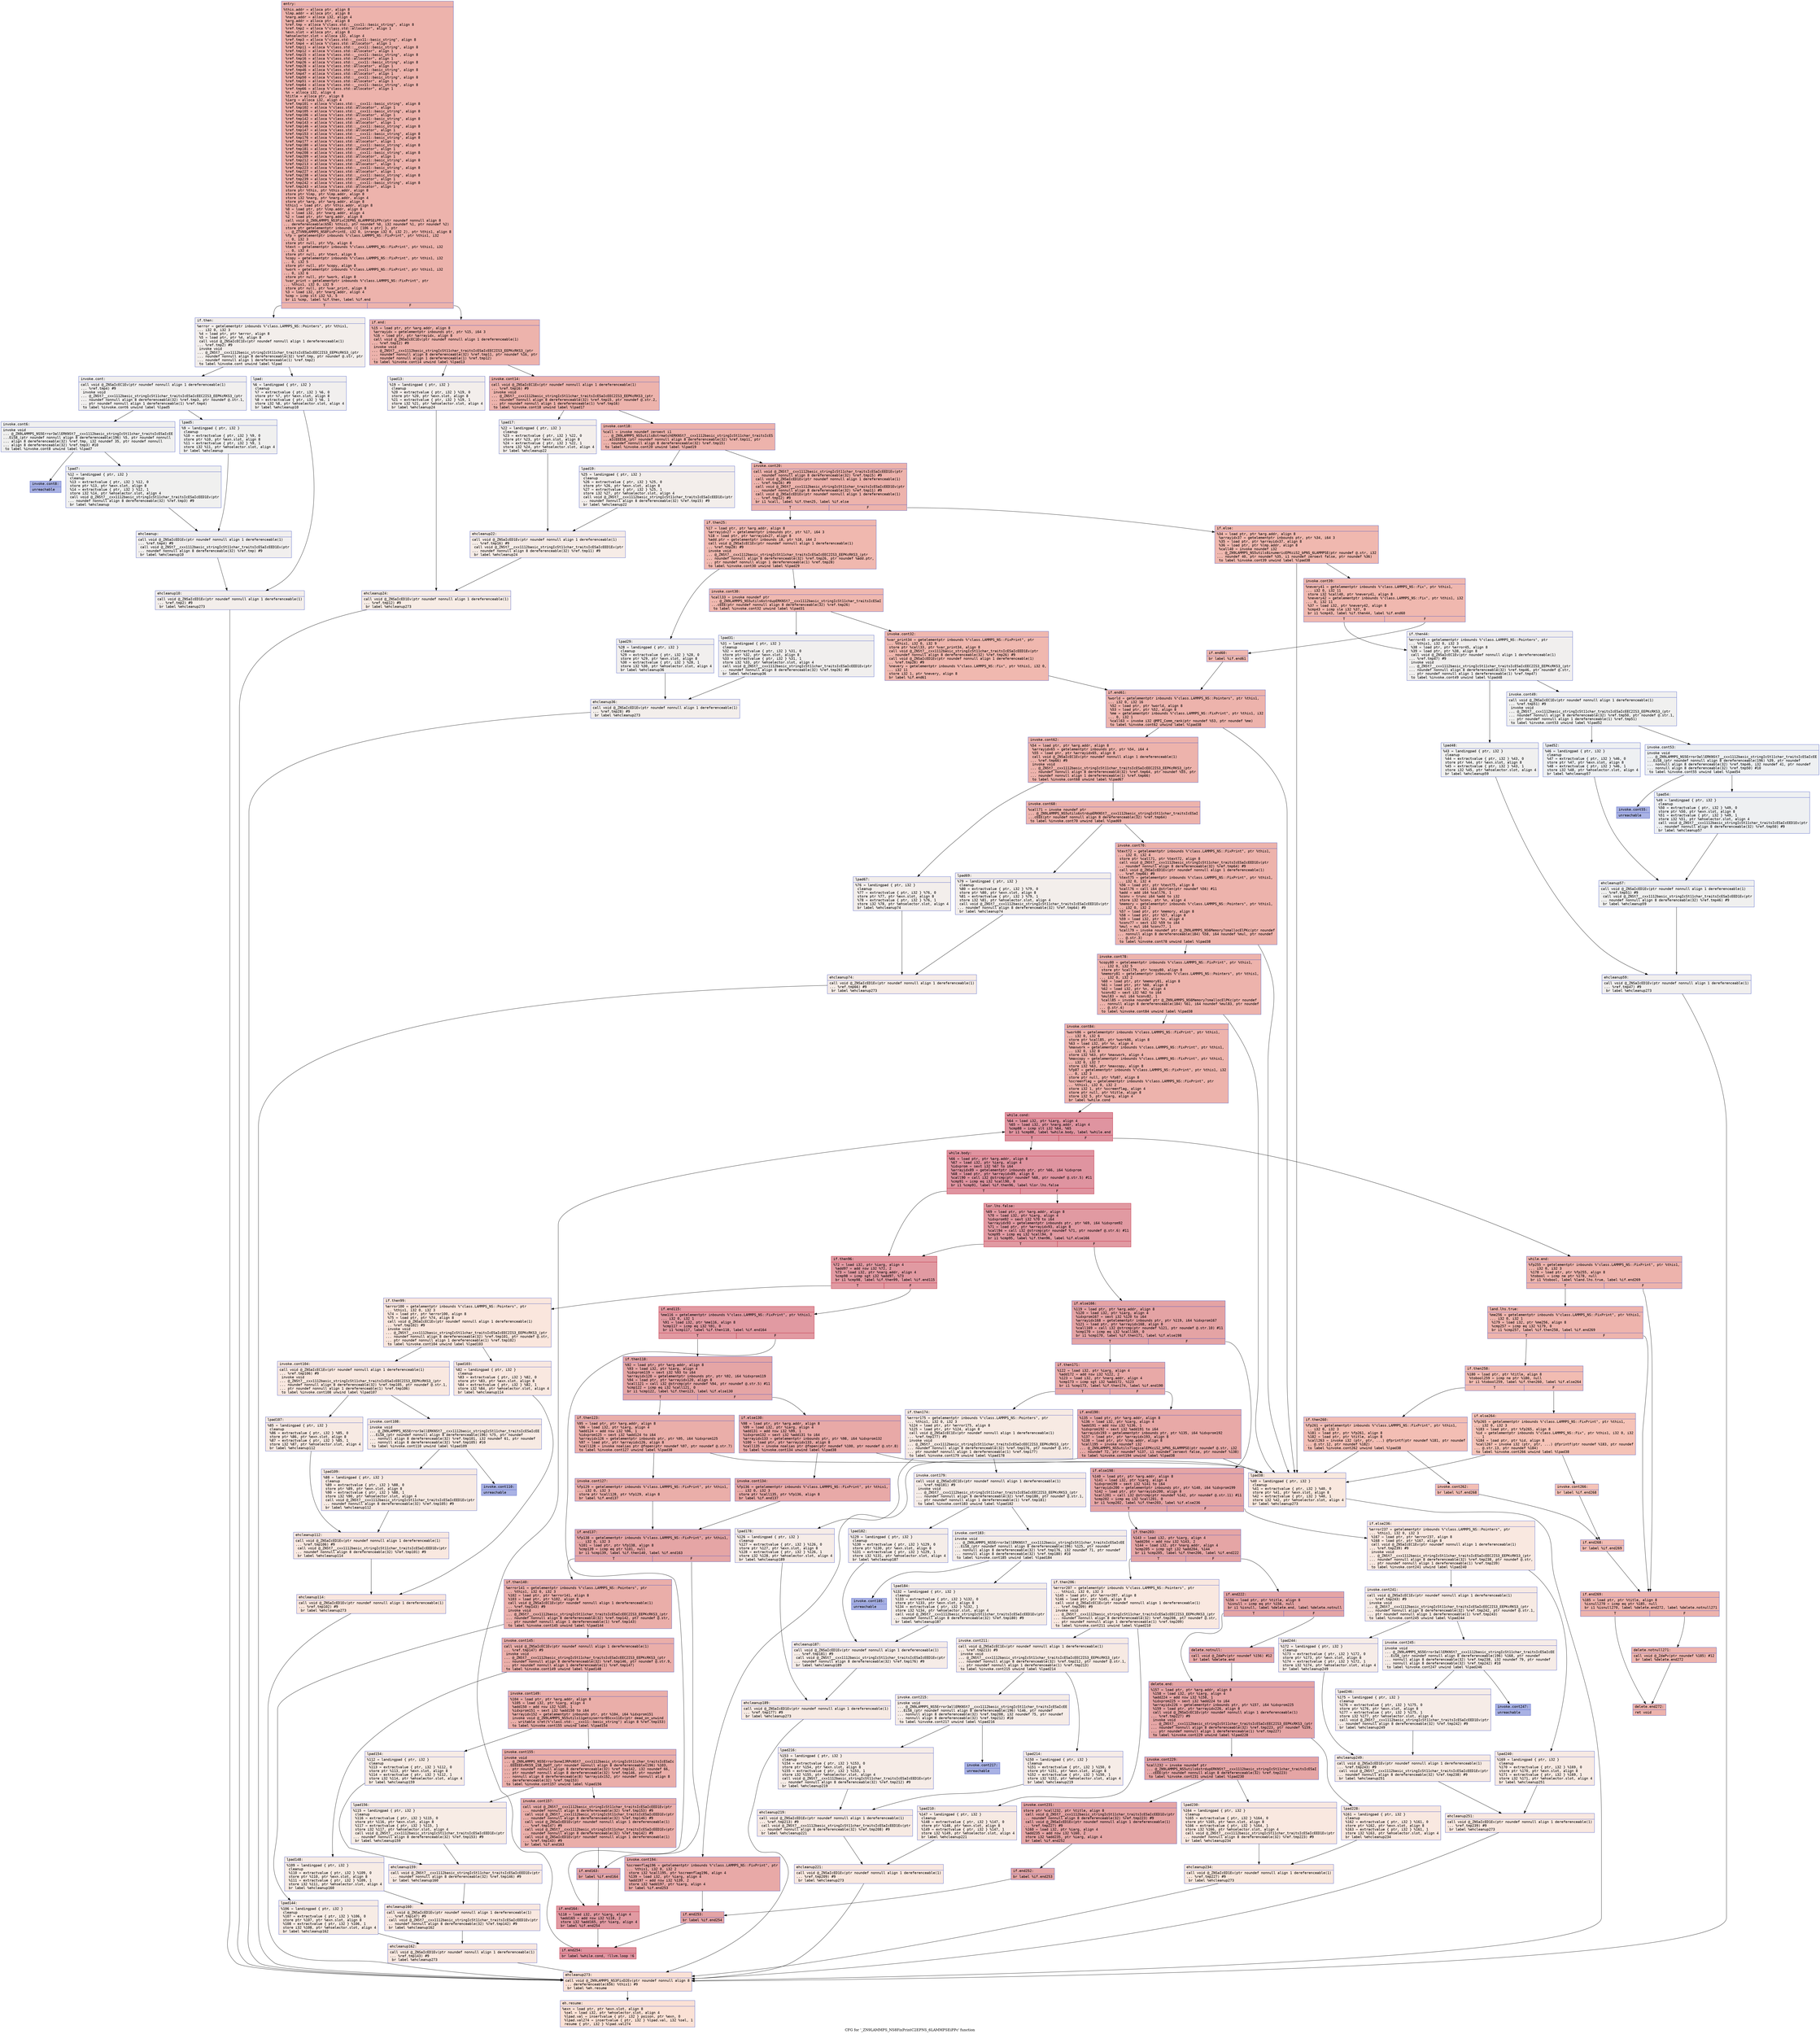digraph "CFG for '_ZN9LAMMPS_NS8FixPrintC2EPNS_6LAMMPSEiPPc' function" {
	label="CFG for '_ZN9LAMMPS_NS8FixPrintC2EPNS_6LAMMPSEiPPc' function";

	Node0x5653581f4960 [shape=record,color="#3d50c3ff", style=filled, fillcolor="#d6524470" fontname="Courier",label="{entry:\l|  %this.addr = alloca ptr, align 8\l  %lmp.addr = alloca ptr, align 8\l  %narg.addr = alloca i32, align 4\l  %arg.addr = alloca ptr, align 8\l  %ref.tmp = alloca %\"class.std::__cxx11::basic_string\", align 8\l  %ref.tmp2 = alloca %\"class.std::allocator\", align 1\l  %exn.slot = alloca ptr, align 8\l  %ehselector.slot = alloca i32, align 4\l  %ref.tmp3 = alloca %\"class.std::__cxx11::basic_string\", align 8\l  %ref.tmp4 = alloca %\"class.std::allocator\", align 1\l  %ref.tmp11 = alloca %\"class.std::__cxx11::basic_string\", align 8\l  %ref.tmp12 = alloca %\"class.std::allocator\", align 1\l  %ref.tmp15 = alloca %\"class.std::__cxx11::basic_string\", align 8\l  %ref.tmp16 = alloca %\"class.std::allocator\", align 1\l  %ref.tmp26 = alloca %\"class.std::__cxx11::basic_string\", align 8\l  %ref.tmp28 = alloca %\"class.std::allocator\", align 1\l  %ref.tmp46 = alloca %\"class.std::__cxx11::basic_string\", align 8\l  %ref.tmp47 = alloca %\"class.std::allocator\", align 1\l  %ref.tmp50 = alloca %\"class.std::__cxx11::basic_string\", align 8\l  %ref.tmp51 = alloca %\"class.std::allocator\", align 1\l  %ref.tmp64 = alloca %\"class.std::__cxx11::basic_string\", align 8\l  %ref.tmp66 = alloca %\"class.std::allocator\", align 1\l  %n = alloca i32, align 4\l  %title = alloca ptr, align 8\l  %iarg = alloca i32, align 4\l  %ref.tmp101 = alloca %\"class.std::__cxx11::basic_string\", align 8\l  %ref.tmp102 = alloca %\"class.std::allocator\", align 1\l  %ref.tmp105 = alloca %\"class.std::__cxx11::basic_string\", align 8\l  %ref.tmp106 = alloca %\"class.std::allocator\", align 1\l  %ref.tmp142 = alloca %\"class.std::__cxx11::basic_string\", align 8\l  %ref.tmp143 = alloca %\"class.std::allocator\", align 1\l  %ref.tmp146 = alloca %\"class.std::__cxx11::basic_string\", align 8\l  %ref.tmp147 = alloca %\"class.std::allocator\", align 1\l  %ref.tmp153 = alloca %\"class.std::__cxx11::basic_string\", align 8\l  %ref.tmp176 = alloca %\"class.std::__cxx11::basic_string\", align 8\l  %ref.tmp177 = alloca %\"class.std::allocator\", align 1\l  %ref.tmp180 = alloca %\"class.std::__cxx11::basic_string\", align 8\l  %ref.tmp181 = alloca %\"class.std::allocator\", align 1\l  %ref.tmp208 = alloca %\"class.std::__cxx11::basic_string\", align 8\l  %ref.tmp209 = alloca %\"class.std::allocator\", align 1\l  %ref.tmp212 = alloca %\"class.std::__cxx11::basic_string\", align 8\l  %ref.tmp213 = alloca %\"class.std::allocator\", align 1\l  %ref.tmp223 = alloca %\"class.std::__cxx11::basic_string\", align 8\l  %ref.tmp227 = alloca %\"class.std::allocator\", align 1\l  %ref.tmp238 = alloca %\"class.std::__cxx11::basic_string\", align 8\l  %ref.tmp239 = alloca %\"class.std::allocator\", align 1\l  %ref.tmp242 = alloca %\"class.std::__cxx11::basic_string\", align 8\l  %ref.tmp243 = alloca %\"class.std::allocator\", align 1\l  store ptr %this, ptr %this.addr, align 8\l  store ptr %lmp, ptr %lmp.addr, align 8\l  store i32 %narg, ptr %narg.addr, align 4\l  store ptr %arg, ptr %arg.addr, align 8\l  %this1 = load ptr, ptr %this.addr, align 8\l  %0 = load ptr, ptr %lmp.addr, align 8\l  %1 = load i32, ptr %narg.addr, align 4\l  %2 = load ptr, ptr %arg.addr, align 8\l  call void @_ZN9LAMMPS_NS3FixC2EPNS_6LAMMPSEiPPc(ptr noundef nonnull align 8\l... dereferenceable(656) %this1, ptr noundef %0, i32 noundef %1, ptr noundef %2)\l  store ptr getelementptr inbounds (\{ [106 x ptr] \}, ptr\l... @_ZTVN9LAMMPS_NS8FixPrintE, i32 0, inrange i32 0, i32 2), ptr %this1, align 8\l  %fp = getelementptr inbounds %\"class.LAMMPS_NS::FixPrint\", ptr %this1, i32\l... 0, i32 3\l  store ptr null, ptr %fp, align 8\l  %text = getelementptr inbounds %\"class.LAMMPS_NS::FixPrint\", ptr %this1, i32\l... 0, i32 4\l  store ptr null, ptr %text, align 8\l  %copy = getelementptr inbounds %\"class.LAMMPS_NS::FixPrint\", ptr %this1, i32\l... 0, i32 5\l  store ptr null, ptr %copy, align 8\l  %work = getelementptr inbounds %\"class.LAMMPS_NS::FixPrint\", ptr %this1, i32\l... 0, i32 6\l  store ptr null, ptr %work, align 8\l  %var_print = getelementptr inbounds %\"class.LAMMPS_NS::FixPrint\", ptr\l... %this1, i32 0, i32 9\l  store ptr null, ptr %var_print, align 8\l  %3 = load i32, ptr %narg.addr, align 4\l  %cmp = icmp slt i32 %3, 5\l  br i1 %cmp, label %if.then, label %if.end\l|{<s0>T|<s1>F}}"];
	Node0x5653581f4960:s0 -> Node0x5653581f9670[tooltip="entry -> if.then\nProbability 0.00%" ];
	Node0x5653581f4960:s1 -> Node0x5653581f9740[tooltip="entry -> if.end\nProbability 100.00%" ];
	Node0x5653581f9670 [shape=record,color="#3d50c3ff", style=filled, fillcolor="#e5d8d170" fontname="Courier",label="{if.then:\l|  %error = getelementptr inbounds %\"class.LAMMPS_NS::Pointers\", ptr %this1,\l... i32 0, i32 3\l  %4 = load ptr, ptr %error, align 8\l  %5 = load ptr, ptr %4, align 8\l  call void @_ZNSaIcEC1Ev(ptr noundef nonnull align 1 dereferenceable(1)\l... %ref.tmp2) #9\l  invoke void\l... @_ZNSt7__cxx1112basic_stringIcSt11char_traitsIcESaIcEEC2IS3_EEPKcRKS3_(ptr\l... noundef nonnull align 8 dereferenceable(32) %ref.tmp, ptr noundef @.str, ptr\l... noundef nonnull align 1 dereferenceable(1) %ref.tmp2)\l          to label %invoke.cont unwind label %lpad\l}"];
	Node0x5653581f9670 -> Node0x5653581fad70[tooltip="if.then -> invoke.cont\nProbability 50.00%" ];
	Node0x5653581f9670 -> Node0x5653581fae50[tooltip="if.then -> lpad\nProbability 50.00%" ];
	Node0x5653581fad70 [shape=record,color="#3d50c3ff", style=filled, fillcolor="#e0dbd870" fontname="Courier",label="{invoke.cont:\l|  call void @_ZNSaIcEC1Ev(ptr noundef nonnull align 1 dereferenceable(1)\l... %ref.tmp4) #9\l  invoke void\l... @_ZNSt7__cxx1112basic_stringIcSt11char_traitsIcESaIcEEC2IS3_EEPKcRKS3_(ptr\l... noundef nonnull align 8 dereferenceable(32) %ref.tmp3, ptr noundef @.str.1,\l... ptr noundef nonnull align 1 dereferenceable(1) %ref.tmp4)\l          to label %invoke.cont6 unwind label %lpad5\l}"];
	Node0x5653581fad70 -> Node0x5653581fb1e0[tooltip="invoke.cont -> invoke.cont6\nProbability 50.00%" ];
	Node0x5653581fad70 -> Node0x5653581fb230[tooltip="invoke.cont -> lpad5\nProbability 50.00%" ];
	Node0x5653581fb1e0 [shape=record,color="#3d50c3ff", style=filled, fillcolor="#dedcdb70" fontname="Courier",label="{invoke.cont6:\l|  invoke void\l... @_ZN9LAMMPS_NS5Error3allERKNSt7__cxx1112basic_stringIcSt11char_traitsIcESaIcEE\l...EiS8_(ptr noundef nonnull align 8 dereferenceable(196) %5, ptr noundef nonnull\l... align 8 dereferenceable(32) %ref.tmp, i32 noundef 35, ptr noundef nonnull\l... align 8 dereferenceable(32) %ref.tmp3) #10\l          to label %invoke.cont8 unwind label %lpad7\l}"];
	Node0x5653581fb1e0 -> Node0x5653581fb190[tooltip="invoke.cont6 -> invoke.cont8\nProbability 0.00%" ];
	Node0x5653581fb1e0 -> Node0x5653581f5950[tooltip="invoke.cont6 -> lpad7\nProbability 100.00%" ];
	Node0x5653581fb190 [shape=record,color="#3d50c3ff", style=filled, fillcolor="#3d50c370" fontname="Courier",label="{invoke.cont8:\l|  unreachable\l}"];
	Node0x5653581fae50 [shape=record,color="#3d50c3ff", style=filled, fillcolor="#e0dbd870" fontname="Courier",label="{lpad:\l|  %6 = landingpad \{ ptr, i32 \}\l          cleanup\l  %7 = extractvalue \{ ptr, i32 \} %6, 0\l  store ptr %7, ptr %exn.slot, align 8\l  %8 = extractvalue \{ ptr, i32 \} %6, 1\l  store i32 %8, ptr %ehselector.slot, align 4\l  br label %ehcleanup10\l}"];
	Node0x5653581fae50 -> Node0x5653581f5ff0[tooltip="lpad -> ehcleanup10\nProbability 100.00%" ];
	Node0x5653581fb230 [shape=record,color="#3d50c3ff", style=filled, fillcolor="#dedcdb70" fontname="Courier",label="{lpad5:\l|  %9 = landingpad \{ ptr, i32 \}\l          cleanup\l  %10 = extractvalue \{ ptr, i32 \} %9, 0\l  store ptr %10, ptr %exn.slot, align 8\l  %11 = extractvalue \{ ptr, i32 \} %9, 1\l  store i32 %11, ptr %ehselector.slot, align 4\l  br label %ehcleanup\l}"];
	Node0x5653581fb230 -> Node0x5653581fc6a0[tooltip="lpad5 -> ehcleanup\nProbability 100.00%" ];
	Node0x5653581f5950 [shape=record,color="#3d50c3ff", style=filled, fillcolor="#dedcdb70" fontname="Courier",label="{lpad7:\l|  %12 = landingpad \{ ptr, i32 \}\l          cleanup\l  %13 = extractvalue \{ ptr, i32 \} %12, 0\l  store ptr %13, ptr %exn.slot, align 8\l  %14 = extractvalue \{ ptr, i32 \} %12, 1\l  store i32 %14, ptr %ehselector.slot, align 4\l  call void @_ZNSt7__cxx1112basic_stringIcSt11char_traitsIcESaIcEED1Ev(ptr\l... noundef nonnull align 8 dereferenceable(32) %ref.tmp3) #9\l  br label %ehcleanup\l}"];
	Node0x5653581f5950 -> Node0x5653581fc6a0[tooltip="lpad7 -> ehcleanup\nProbability 100.00%" ];
	Node0x5653581fc6a0 [shape=record,color="#3d50c3ff", style=filled, fillcolor="#e0dbd870" fontname="Courier",label="{ehcleanup:\l|  call void @_ZNSaIcED1Ev(ptr noundef nonnull align 1 dereferenceable(1)\l... %ref.tmp4) #9\l  call void @_ZNSt7__cxx1112basic_stringIcSt11char_traitsIcESaIcEED1Ev(ptr\l... noundef nonnull align 8 dereferenceable(32) %ref.tmp) #9\l  br label %ehcleanup10\l}"];
	Node0x5653581fc6a0 -> Node0x5653581f5ff0[tooltip="ehcleanup -> ehcleanup10\nProbability 100.00%" ];
	Node0x5653581f5ff0 [shape=record,color="#3d50c3ff", style=filled, fillcolor="#e5d8d170" fontname="Courier",label="{ehcleanup10:\l|  call void @_ZNSaIcED1Ev(ptr noundef nonnull align 1 dereferenceable(1)\l... %ref.tmp2) #9\l  br label %ehcleanup273\l}"];
	Node0x5653581f5ff0 -> Node0x5653581fd0e0[tooltip="ehcleanup10 -> ehcleanup273\nProbability 100.00%" ];
	Node0x5653581f9740 [shape=record,color="#3d50c3ff", style=filled, fillcolor="#d6524470" fontname="Courier",label="{if.end:\l|  %15 = load ptr, ptr %arg.addr, align 8\l  %arrayidx = getelementptr inbounds ptr, ptr %15, i64 3\l  %16 = load ptr, ptr %arrayidx, align 8\l  call void @_ZNSaIcEC1Ev(ptr noundef nonnull align 1 dereferenceable(1)\l... %ref.tmp12) #9\l  invoke void\l... @_ZNSt7__cxx1112basic_stringIcSt11char_traitsIcESaIcEEC2IS3_EEPKcRKS3_(ptr\l... noundef nonnull align 8 dereferenceable(32) %ref.tmp11, ptr noundef %16, ptr\l... noundef nonnull align 1 dereferenceable(1) %ref.tmp12)\l          to label %invoke.cont14 unwind label %lpad13\l}"];
	Node0x5653581f9740 -> Node0x5653581fd500[tooltip="if.end -> invoke.cont14\nProbability 100.00%" ];
	Node0x5653581f9740 -> Node0x5653581fd580[tooltip="if.end -> lpad13\nProbability 0.00%" ];
	Node0x5653581fd500 [shape=record,color="#3d50c3ff", style=filled, fillcolor="#d6524470" fontname="Courier",label="{invoke.cont14:\l|  call void @_ZNSaIcEC1Ev(ptr noundef nonnull align 1 dereferenceable(1)\l... %ref.tmp16) #9\l  invoke void\l... @_ZNSt7__cxx1112basic_stringIcSt11char_traitsIcESaIcEEC2IS3_EEPKcRKS3_(ptr\l... noundef nonnull align 8 dereferenceable(32) %ref.tmp15, ptr noundef @.str.2,\l... ptr noundef nonnull align 1 dereferenceable(1) %ref.tmp16)\l          to label %invoke.cont18 unwind label %lpad17\l}"];
	Node0x5653581fd500 -> Node0x5653581fd7e0[tooltip="invoke.cont14 -> invoke.cont18\nProbability 100.00%" ];
	Node0x5653581fd500 -> Node0x5653581fd830[tooltip="invoke.cont14 -> lpad17\nProbability 0.00%" ];
	Node0x5653581fd7e0 [shape=record,color="#3d50c3ff", style=filled, fillcolor="#d6524470" fontname="Courier",label="{invoke.cont18:\l|  %call = invoke noundef zeroext i1\l... @_ZN9LAMMPS_NS5utils8strmatchERKNSt7__cxx1112basic_stringIcSt11char_traitsIcES\l...aIcEEES8_(ptr noundef nonnull align 8 dereferenceable(32) %ref.tmp11, ptr\l... noundef nonnull align 8 dereferenceable(32) %ref.tmp15)\l          to label %invoke.cont20 unwind label %lpad19\l}"];
	Node0x5653581fd7e0 -> Node0x5653581fd790[tooltip="invoke.cont18 -> invoke.cont20\nProbability 100.00%" ];
	Node0x5653581fd7e0 -> Node0x5653581fdb20[tooltip="invoke.cont18 -> lpad19\nProbability 0.00%" ];
	Node0x5653581fd790 [shape=record,color="#3d50c3ff", style=filled, fillcolor="#d6524470" fontname="Courier",label="{invoke.cont20:\l|  call void @_ZNSt7__cxx1112basic_stringIcSt11char_traitsIcESaIcEED1Ev(ptr\l... noundef nonnull align 8 dereferenceable(32) %ref.tmp15) #9\l  call void @_ZNSaIcED1Ev(ptr noundef nonnull align 1 dereferenceable(1)\l... %ref.tmp16) #9\l  call void @_ZNSt7__cxx1112basic_stringIcSt11char_traitsIcESaIcEED1Ev(ptr\l... noundef nonnull align 8 dereferenceable(32) %ref.tmp11) #9\l  call void @_ZNSaIcED1Ev(ptr noundef nonnull align 1 dereferenceable(1)\l... %ref.tmp12) #9\l  br i1 %call, label %if.then25, label %if.else\l|{<s0>T|<s1>F}}"];
	Node0x5653581fd790:s0 -> Node0x5653581fe310[tooltip="invoke.cont20 -> if.then25\nProbability 50.00%" ];
	Node0x5653581fd790:s1 -> Node0x5653581fe390[tooltip="invoke.cont20 -> if.else\nProbability 50.00%" ];
	Node0x5653581fe310 [shape=record,color="#3d50c3ff", style=filled, fillcolor="#dc5d4a70" fontname="Courier",label="{if.then25:\l|  %17 = load ptr, ptr %arg.addr, align 8\l  %arrayidx27 = getelementptr inbounds ptr, ptr %17, i64 3\l  %18 = load ptr, ptr %arrayidx27, align 8\l  %add.ptr = getelementptr inbounds i8, ptr %18, i64 2\l  call void @_ZNSaIcEC1Ev(ptr noundef nonnull align 1 dereferenceable(1)\l... %ref.tmp28) #9\l  invoke void\l... @_ZNSt7__cxx1112basic_stringIcSt11char_traitsIcESaIcEEC2IS3_EEPKcRKS3_(ptr\l... noundef nonnull align 8 dereferenceable(32) %ref.tmp26, ptr noundef %add.ptr,\l... ptr noundef nonnull align 1 dereferenceable(1) %ref.tmp28)\l          to label %invoke.cont30 unwind label %lpad29\l}"];
	Node0x5653581fe310 -> Node0x5653581fe8a0[tooltip="if.then25 -> invoke.cont30\nProbability 100.00%" ];
	Node0x5653581fe310 -> Node0x5653581fe920[tooltip="if.then25 -> lpad29\nProbability 0.00%" ];
	Node0x5653581fe8a0 [shape=record,color="#3d50c3ff", style=filled, fillcolor="#dc5d4a70" fontname="Courier",label="{invoke.cont30:\l|  %call33 = invoke noundef ptr\l... @_ZN9LAMMPS_NS5utils6strdupERKNSt7__cxx1112basic_stringIcSt11char_traitsIcESaI\l...cEEE(ptr noundef nonnull align 8 dereferenceable(32) %ref.tmp26)\l          to label %invoke.cont32 unwind label %lpad31\l}"];
	Node0x5653581fe8a0 -> Node0x5653581fe850[tooltip="invoke.cont30 -> invoke.cont32\nProbability 100.00%" ];
	Node0x5653581fe8a0 -> Node0x5653581fec10[tooltip="invoke.cont30 -> lpad31\nProbability 0.00%" ];
	Node0x5653581fe850 [shape=record,color="#3d50c3ff", style=filled, fillcolor="#dc5d4a70" fontname="Courier",label="{invoke.cont32:\l|  %var_print34 = getelementptr inbounds %\"class.LAMMPS_NS::FixPrint\", ptr\l... %this1, i32 0, i32 9\l  store ptr %call33, ptr %var_print34, align 8\l  call void @_ZNSt7__cxx1112basic_stringIcSt11char_traitsIcESaIcEED1Ev(ptr\l... noundef nonnull align 8 dereferenceable(32) %ref.tmp26) #9\l  call void @_ZNSaIcED1Ev(ptr noundef nonnull align 1 dereferenceable(1)\l... %ref.tmp28) #9\l  %nevery = getelementptr inbounds %\"class.LAMMPS_NS::Fix\", ptr %this1, i32 0,\l... i32 11\l  store i32 1, ptr %nevery, align 8\l  br label %if.end61\l}"];
	Node0x5653581fe850 -> Node0x5653581ff3b0[tooltip="invoke.cont32 -> if.end61\nProbability 100.00%" ];
	Node0x5653581fd580 [shape=record,color="#3d50c3ff", style=filled, fillcolor="#e5d8d170" fontname="Courier",label="{lpad13:\l|  %19 = landingpad \{ ptr, i32 \}\l          cleanup\l  %20 = extractvalue \{ ptr, i32 \} %19, 0\l  store ptr %20, ptr %exn.slot, align 8\l  %21 = extractvalue \{ ptr, i32 \} %19, 1\l  store i32 %21, ptr %ehselector.slot, align 4\l  br label %ehcleanup24\l}"];
	Node0x5653581fd580 -> Node0x5653581ff750[tooltip="lpad13 -> ehcleanup24\nProbability 100.00%" ];
	Node0x5653581fd830 [shape=record,color="#3d50c3ff", style=filled, fillcolor="#e5d8d170" fontname="Courier",label="{lpad17:\l|  %22 = landingpad \{ ptr, i32 \}\l          cleanup\l  %23 = extractvalue \{ ptr, i32 \} %22, 0\l  store ptr %23, ptr %exn.slot, align 8\l  %24 = extractvalue \{ ptr, i32 \} %22, 1\l  store i32 %24, ptr %ehselector.slot, align 4\l  br label %ehcleanup22\l}"];
	Node0x5653581fd830 -> Node0x5653581ffac0[tooltip="lpad17 -> ehcleanup22\nProbability 100.00%" ];
	Node0x5653581fdb20 [shape=record,color="#3d50c3ff", style=filled, fillcolor="#e5d8d170" fontname="Courier",label="{lpad19:\l|  %25 = landingpad \{ ptr, i32 \}\l          cleanup\l  %26 = extractvalue \{ ptr, i32 \} %25, 0\l  store ptr %26, ptr %exn.slot, align 8\l  %27 = extractvalue \{ ptr, i32 \} %25, 1\l  store i32 %27, ptr %ehselector.slot, align 4\l  call void @_ZNSt7__cxx1112basic_stringIcSt11char_traitsIcESaIcEED1Ev(ptr\l... noundef nonnull align 8 dereferenceable(32) %ref.tmp15) #9\l  br label %ehcleanup22\l}"];
	Node0x5653581fdb20 -> Node0x5653581ffac0[tooltip="lpad19 -> ehcleanup22\nProbability 100.00%" ];
	Node0x5653581ffac0 [shape=record,color="#3d50c3ff", style=filled, fillcolor="#ead5c970" fontname="Courier",label="{ehcleanup22:\l|  call void @_ZNSaIcED1Ev(ptr noundef nonnull align 1 dereferenceable(1)\l... %ref.tmp16) #9\l  call void @_ZNSt7__cxx1112basic_stringIcSt11char_traitsIcESaIcEED1Ev(ptr\l... noundef nonnull align 8 dereferenceable(32) %ref.tmp11) #9\l  br label %ehcleanup24\l}"];
	Node0x5653581ffac0 -> Node0x5653581ff750[tooltip="ehcleanup22 -> ehcleanup24\nProbability 100.00%" ];
	Node0x5653581ff750 [shape=record,color="#3d50c3ff", style=filled, fillcolor="#ecd3c570" fontname="Courier",label="{ehcleanup24:\l|  call void @_ZNSaIcED1Ev(ptr noundef nonnull align 1 dereferenceable(1)\l... %ref.tmp12) #9\l  br label %ehcleanup273\l}"];
	Node0x5653581ff750 -> Node0x5653581fd0e0[tooltip="ehcleanup24 -> ehcleanup273\nProbability 100.00%" ];
	Node0x5653581fe920 [shape=record,color="#3d50c3ff", style=filled, fillcolor="#e0dbd870" fontname="Courier",label="{lpad29:\l|  %28 = landingpad \{ ptr, i32 \}\l          cleanup\l  %29 = extractvalue \{ ptr, i32 \} %28, 0\l  store ptr %29, ptr %exn.slot, align 8\l  %30 = extractvalue \{ ptr, i32 \} %28, 1\l  store i32 %30, ptr %ehselector.slot, align 4\l  br label %ehcleanup36\l}"];
	Node0x5653581fe920 -> Node0x5653582006a0[tooltip="lpad29 -> ehcleanup36\nProbability 100.00%" ];
	Node0x5653581fec10 [shape=record,color="#3d50c3ff", style=filled, fillcolor="#e0dbd870" fontname="Courier",label="{lpad31:\l|  %31 = landingpad \{ ptr, i32 \}\l          cleanup\l  %32 = extractvalue \{ ptr, i32 \} %31, 0\l  store ptr %32, ptr %exn.slot, align 8\l  %33 = extractvalue \{ ptr, i32 \} %31, 1\l  store i32 %33, ptr %ehselector.slot, align 4\l  call void @_ZNSt7__cxx1112basic_stringIcSt11char_traitsIcESaIcEED1Ev(ptr\l... noundef nonnull align 8 dereferenceable(32) %ref.tmp26) #9\l  br label %ehcleanup36\l}"];
	Node0x5653581fec10 -> Node0x5653582006a0[tooltip="lpad31 -> ehcleanup36\nProbability 100.00%" ];
	Node0x5653582006a0 [shape=record,color="#3d50c3ff", style=filled, fillcolor="#e5d8d170" fontname="Courier",label="{ehcleanup36:\l|  call void @_ZNSaIcED1Ev(ptr noundef nonnull align 1 dereferenceable(1)\l... %ref.tmp28) #9\l  br label %ehcleanup273\l}"];
	Node0x5653582006a0 -> Node0x5653581fd0e0[tooltip="ehcleanup36 -> ehcleanup273\nProbability 100.00%" ];
	Node0x5653581fe390 [shape=record,color="#3d50c3ff", style=filled, fillcolor="#dc5d4a70" fontname="Courier",label="{if.else:\l|  %34 = load ptr, ptr %arg.addr, align 8\l  %arrayidx37 = getelementptr inbounds ptr, ptr %34, i64 3\l  %35 = load ptr, ptr %arrayidx37, align 8\l  %36 = load ptr, ptr %lmp.addr, align 8\l  %call40 = invoke noundef i32\l... @_ZN9LAMMPS_NS5utils8inumericEPKciS2_bPNS_6LAMMPSE(ptr noundef @.str, i32\l... noundef 40, ptr noundef %35, i1 noundef zeroext false, ptr noundef %36)\l          to label %invoke.cont39 unwind label %lpad38\l}"];
	Node0x5653581fe390 -> Node0x565358200fb0[tooltip="if.else -> invoke.cont39\nProbability 100.00%" ];
	Node0x5653581fe390 -> Node0x5653581f77e0[tooltip="if.else -> lpad38\nProbability 0.00%" ];
	Node0x565358200fb0 [shape=record,color="#3d50c3ff", style=filled, fillcolor="#dc5d4a70" fontname="Courier",label="{invoke.cont39:\l|  %nevery41 = getelementptr inbounds %\"class.LAMMPS_NS::Fix\", ptr %this1,\l... i32 0, i32 11\l  store i32 %call40, ptr %nevery41, align 8\l  %nevery42 = getelementptr inbounds %\"class.LAMMPS_NS::Fix\", ptr %this1, i32\l... 0, i32 11\l  %37 = load i32, ptr %nevery42, align 8\l  %cmp43 = icmp sle i32 %37, 0\l  br i1 %cmp43, label %if.then44, label %if.end60\l|{<s0>T|<s1>F}}"];
	Node0x565358200fb0:s0 -> Node0x5653581f7da0[tooltip="invoke.cont39 -> if.then44\nProbability 0.00%" ];
	Node0x565358200fb0:s1 -> Node0x565358201d10[tooltip="invoke.cont39 -> if.end60\nProbability 100.00%" ];
	Node0x5653581f7da0 [shape=record,color="#3d50c3ff", style=filled, fillcolor="#e0dbd870" fontname="Courier",label="{if.then44:\l|  %error45 = getelementptr inbounds %\"class.LAMMPS_NS::Pointers\", ptr\l... %this1, i32 0, i32 3\l  %38 = load ptr, ptr %error45, align 8\l  %39 = load ptr, ptr %38, align 8\l  call void @_ZNSaIcEC1Ev(ptr noundef nonnull align 1 dereferenceable(1)\l... %ref.tmp47) #9\l  invoke void\l... @_ZNSt7__cxx1112basic_stringIcSt11char_traitsIcESaIcEEC2IS3_EEPKcRKS3_(ptr\l... noundef nonnull align 8 dereferenceable(32) %ref.tmp46, ptr noundef @.str,\l... ptr noundef nonnull align 1 dereferenceable(1) %ref.tmp47)\l          to label %invoke.cont49 unwind label %lpad48\l}"];
	Node0x5653581f7da0 -> Node0x565358202200[tooltip="if.then44 -> invoke.cont49\nProbability 50.00%" ];
	Node0x5653581f7da0 -> Node0x565358202280[tooltip="if.then44 -> lpad48\nProbability 50.00%" ];
	Node0x565358202200 [shape=record,color="#3d50c3ff", style=filled, fillcolor="#dedcdb70" fontname="Courier",label="{invoke.cont49:\l|  call void @_ZNSaIcEC1Ev(ptr noundef nonnull align 1 dereferenceable(1)\l... %ref.tmp51) #9\l  invoke void\l... @_ZNSt7__cxx1112basic_stringIcSt11char_traitsIcESaIcEEC2IS3_EEPKcRKS3_(ptr\l... noundef nonnull align 8 dereferenceable(32) %ref.tmp50, ptr noundef @.str.1,\l... ptr noundef nonnull align 1 dereferenceable(1) %ref.tmp51)\l          to label %invoke.cont53 unwind label %lpad52\l}"];
	Node0x565358202200 -> Node0x565358202600[tooltip="invoke.cont49 -> invoke.cont53\nProbability 50.00%" ];
	Node0x565358202200 -> Node0x565358202650[tooltip="invoke.cont49 -> lpad52\nProbability 50.00%" ];
	Node0x565358202600 [shape=record,color="#3d50c3ff", style=filled, fillcolor="#d9dce170" fontname="Courier",label="{invoke.cont53:\l|  invoke void\l... @_ZN9LAMMPS_NS5Error3allERKNSt7__cxx1112basic_stringIcSt11char_traitsIcESaIcEE\l...EiS8_(ptr noundef nonnull align 8 dereferenceable(196) %39, ptr noundef\l... nonnull align 8 dereferenceable(32) %ref.tmp46, i32 noundef 41, ptr noundef\l... nonnull align 8 dereferenceable(32) %ref.tmp50) #10\l          to label %invoke.cont55 unwind label %lpad54\l}"];
	Node0x565358202600 -> Node0x5653582025b0[tooltip="invoke.cont53 -> invoke.cont55\nProbability 0.00%" ];
	Node0x565358202600 -> Node0x565358202970[tooltip="invoke.cont53 -> lpad54\nProbability 100.00%" ];
	Node0x5653582025b0 [shape=record,color="#3d50c3ff", style=filled, fillcolor="#3d50c370" fontname="Courier",label="{invoke.cont55:\l|  unreachable\l}"];
	Node0x5653581f77e0 [shape=record,color="#3d50c3ff", style=filled, fillcolor="#f2cab570" fontname="Courier",label="{lpad38:\l|  %40 = landingpad \{ ptr, i32 \}\l          cleanup\l  %41 = extractvalue \{ ptr, i32 \} %40, 0\l  store ptr %41, ptr %exn.slot, align 8\l  %42 = extractvalue \{ ptr, i32 \} %40, 1\l  store i32 %42, ptr %ehselector.slot, align 4\l  br label %ehcleanup273\l}"];
	Node0x5653581f77e0 -> Node0x5653581fd0e0[tooltip="lpad38 -> ehcleanup273\nProbability 100.00%" ];
	Node0x565358202280 [shape=record,color="#3d50c3ff", style=filled, fillcolor="#dedcdb70" fontname="Courier",label="{lpad48:\l|  %43 = landingpad \{ ptr, i32 \}\l          cleanup\l  %44 = extractvalue \{ ptr, i32 \} %43, 0\l  store ptr %44, ptr %exn.slot, align 8\l  %45 = extractvalue \{ ptr, i32 \} %43, 1\l  store i32 %45, ptr %ehselector.slot, align 4\l  br label %ehcleanup59\l}"];
	Node0x565358202280 -> Node0x565358203200[tooltip="lpad48 -> ehcleanup59\nProbability 100.00%" ];
	Node0x565358202650 [shape=record,color="#3d50c3ff", style=filled, fillcolor="#d9dce170" fontname="Courier",label="{lpad52:\l|  %46 = landingpad \{ ptr, i32 \}\l          cleanup\l  %47 = extractvalue \{ ptr, i32 \} %46, 0\l  store ptr %47, ptr %exn.slot, align 8\l  %48 = extractvalue \{ ptr, i32 \} %46, 1\l  store i32 %48, ptr %ehselector.slot, align 4\l  br label %ehcleanup57\l}"];
	Node0x565358202650 -> Node0x565358203d80[tooltip="lpad52 -> ehcleanup57\nProbability 100.00%" ];
	Node0x565358202970 [shape=record,color="#3d50c3ff", style=filled, fillcolor="#d9dce170" fontname="Courier",label="{lpad54:\l|  %49 = landingpad \{ ptr, i32 \}\l          cleanup\l  %50 = extractvalue \{ ptr, i32 \} %49, 0\l  store ptr %50, ptr %exn.slot, align 8\l  %51 = extractvalue \{ ptr, i32 \} %49, 1\l  store i32 %51, ptr %ehselector.slot, align 4\l  call void @_ZNSt7__cxx1112basic_stringIcSt11char_traitsIcESaIcEED1Ev(ptr\l... noundef nonnull align 8 dereferenceable(32) %ref.tmp50) #9\l  br label %ehcleanup57\l}"];
	Node0x565358202970 -> Node0x565358203d80[tooltip="lpad54 -> ehcleanup57\nProbability 100.00%" ];
	Node0x565358203d80 [shape=record,color="#3d50c3ff", style=filled, fillcolor="#dedcdb70" fontname="Courier",label="{ehcleanup57:\l|  call void @_ZNSaIcED1Ev(ptr noundef nonnull align 1 dereferenceable(1)\l... %ref.tmp51) #9\l  call void @_ZNSt7__cxx1112basic_stringIcSt11char_traitsIcESaIcEED1Ev(ptr\l... noundef nonnull align 8 dereferenceable(32) %ref.tmp46) #9\l  br label %ehcleanup59\l}"];
	Node0x565358203d80 -> Node0x565358203200[tooltip="ehcleanup57 -> ehcleanup59\nProbability 100.00%" ];
	Node0x565358203200 [shape=record,color="#3d50c3ff", style=filled, fillcolor="#e0dbd870" fontname="Courier",label="{ehcleanup59:\l|  call void @_ZNSaIcED1Ev(ptr noundef nonnull align 1 dereferenceable(1)\l... %ref.tmp47) #9\l  br label %ehcleanup273\l}"];
	Node0x565358203200 -> Node0x5653581fd0e0[tooltip="ehcleanup59 -> ehcleanup273\nProbability 100.00%" ];
	Node0x565358201d10 [shape=record,color="#3d50c3ff", style=filled, fillcolor="#dc5d4a70" fontname="Courier",label="{if.end60:\l|  br label %if.end61\l}"];
	Node0x565358201d10 -> Node0x5653581ff3b0[tooltip="if.end60 -> if.end61\nProbability 100.00%" ];
	Node0x5653581ff3b0 [shape=record,color="#3d50c3ff", style=filled, fillcolor="#d6524470" fontname="Courier",label="{if.end61:\l|  %world = getelementptr inbounds %\"class.LAMMPS_NS::Pointers\", ptr %this1,\l... i32 0, i32 16\l  %52 = load ptr, ptr %world, align 8\l  %53 = load ptr, ptr %52, align 8\l  %me = getelementptr inbounds %\"class.LAMMPS_NS::FixPrint\", ptr %this1, i32\l... 0, i32 1\l  %call63 = invoke i32 @MPI_Comm_rank(ptr noundef %53, ptr noundef %me)\l          to label %invoke.cont62 unwind label %lpad38\l}"];
	Node0x5653581ff3b0 -> Node0x5653582049b0[tooltip="if.end61 -> invoke.cont62\nProbability 100.00%" ];
	Node0x5653581ff3b0 -> Node0x5653581f77e0[tooltip="if.end61 -> lpad38\nProbability 0.00%" ];
	Node0x5653582049b0 [shape=record,color="#3d50c3ff", style=filled, fillcolor="#d6524470" fontname="Courier",label="{invoke.cont62:\l|  %54 = load ptr, ptr %arg.addr, align 8\l  %arrayidx65 = getelementptr inbounds ptr, ptr %54, i64 4\l  %55 = load ptr, ptr %arrayidx65, align 8\l  call void @_ZNSaIcEC1Ev(ptr noundef nonnull align 1 dereferenceable(1)\l... %ref.tmp66) #9\l  invoke void\l... @_ZNSt7__cxx1112basic_stringIcSt11char_traitsIcESaIcEEC2IS3_EEPKcRKS3_(ptr\l... noundef nonnull align 8 dereferenceable(32) %ref.tmp64, ptr noundef %55, ptr\l... noundef nonnull align 1 dereferenceable(1) %ref.tmp66)\l          to label %invoke.cont68 unwind label %lpad67\l}"];
	Node0x5653582049b0 -> Node0x565358204fa0[tooltip="invoke.cont62 -> invoke.cont68\nProbability 100.00%" ];
	Node0x5653582049b0 -> Node0x565358205020[tooltip="invoke.cont62 -> lpad67\nProbability 0.00%" ];
	Node0x565358204fa0 [shape=record,color="#3d50c3ff", style=filled, fillcolor="#d6524470" fontname="Courier",label="{invoke.cont68:\l|  %call71 = invoke noundef ptr\l... @_ZN9LAMMPS_NS5utils6strdupERKNSt7__cxx1112basic_stringIcSt11char_traitsIcESaI\l...cEEE(ptr noundef nonnull align 8 dereferenceable(32) %ref.tmp64)\l          to label %invoke.cont70 unwind label %lpad69\l}"];
	Node0x565358204fa0 -> Node0x565358204f50[tooltip="invoke.cont68 -> invoke.cont70\nProbability 100.00%" ];
	Node0x565358204fa0 -> Node0x565358205250[tooltip="invoke.cont68 -> lpad69\nProbability 0.00%" ];
	Node0x565358204f50 [shape=record,color="#3d50c3ff", style=filled, fillcolor="#d6524470" fontname="Courier",label="{invoke.cont70:\l|  %text72 = getelementptr inbounds %\"class.LAMMPS_NS::FixPrint\", ptr %this1,\l... i32 0, i32 4\l  store ptr %call71, ptr %text72, align 8\l  call void @_ZNSt7__cxx1112basic_stringIcSt11char_traitsIcESaIcEED1Ev(ptr\l... noundef nonnull align 8 dereferenceable(32) %ref.tmp64) #9\l  call void @_ZNSaIcED1Ev(ptr noundef nonnull align 1 dereferenceable(1)\l... %ref.tmp66) #9\l  %text75 = getelementptr inbounds %\"class.LAMMPS_NS::FixPrint\", ptr %this1,\l... i32 0, i32 4\l  %56 = load ptr, ptr %text75, align 8\l  %call76 = call i64 @strlen(ptr noundef %56) #11\l  %add = add i64 %call76, 1\l  %conv = trunc i64 %add to i32\l  store i32 %conv, ptr %n, align 4\l  %memory = getelementptr inbounds %\"class.LAMMPS_NS::Pointers\", ptr %this1,\l... i32 0, i32 2\l  %57 = load ptr, ptr %memory, align 8\l  %58 = load ptr, ptr %57, align 8\l  %59 = load i32, ptr %n, align 4\l  %conv77 = sext i32 %59 to i64\l  %mul = mul i64 %conv77, 1\l  %call79 = invoke noundef ptr @_ZN9LAMMPS_NS6Memory7smallocElPKc(ptr noundef\l... nonnull align 8 dereferenceable(184) %58, i64 noundef %mul, ptr noundef\l... @.str.3)\l          to label %invoke.cont78 unwind label %lpad38\l}"];
	Node0x565358204f50 -> Node0x565358205fe0[tooltip="invoke.cont70 -> invoke.cont78\nProbability 100.00%" ];
	Node0x565358204f50 -> Node0x5653581f77e0[tooltip="invoke.cont70 -> lpad38\nProbability 0.00%" ];
	Node0x565358205fe0 [shape=record,color="#3d50c3ff", style=filled, fillcolor="#d6524470" fontname="Courier",label="{invoke.cont78:\l|  %copy80 = getelementptr inbounds %\"class.LAMMPS_NS::FixPrint\", ptr %this1,\l... i32 0, i32 5\l  store ptr %call79, ptr %copy80, align 8\l  %memory81 = getelementptr inbounds %\"class.LAMMPS_NS::Pointers\", ptr %this1,\l... i32 0, i32 2\l  %60 = load ptr, ptr %memory81, align 8\l  %61 = load ptr, ptr %60, align 8\l  %62 = load i32, ptr %n, align 4\l  %conv82 = sext i32 %62 to i64\l  %mul83 = mul i64 %conv82, 1\l  %call85 = invoke noundef ptr @_ZN9LAMMPS_NS6Memory7smallocElPKc(ptr noundef\l... nonnull align 8 dereferenceable(184) %61, i64 noundef %mul83, ptr noundef\l... @.str.4)\l          to label %invoke.cont84 unwind label %lpad38\l}"];
	Node0x565358205fe0 -> Node0x565358206830[tooltip="invoke.cont78 -> invoke.cont84\nProbability 100.00%" ];
	Node0x565358205fe0 -> Node0x5653581f77e0[tooltip="invoke.cont78 -> lpad38\nProbability 0.00%" ];
	Node0x565358206830 [shape=record,color="#3d50c3ff", style=filled, fillcolor="#d6524470" fontname="Courier",label="{invoke.cont84:\l|  %work86 = getelementptr inbounds %\"class.LAMMPS_NS::FixPrint\", ptr %this1,\l... i32 0, i32 6\l  store ptr %call85, ptr %work86, align 8\l  %63 = load i32, ptr %n, align 4\l  %maxwork = getelementptr inbounds %\"class.LAMMPS_NS::FixPrint\", ptr %this1,\l... i32 0, i32 8\l  store i32 %63, ptr %maxwork, align 4\l  %maxcopy = getelementptr inbounds %\"class.LAMMPS_NS::FixPrint\", ptr %this1,\l... i32 0, i32 7\l  store i32 %63, ptr %maxcopy, align 8\l  %fp87 = getelementptr inbounds %\"class.LAMMPS_NS::FixPrint\", ptr %this1, i32\l... 0, i32 3\l  store ptr null, ptr %fp87, align 8\l  %screenflag = getelementptr inbounds %\"class.LAMMPS_NS::FixPrint\", ptr\l... %this1, i32 0, i32 2\l  store i32 1, ptr %screenflag, align 4\l  store ptr null, ptr %title, align 8\l  store i32 5, ptr %iarg, align 4\l  br label %while.cond\l}"];
	Node0x565358206830 -> Node0x5653582073c0[tooltip="invoke.cont84 -> while.cond\nProbability 100.00%" ];
	Node0x5653582073c0 [shape=record,color="#b70d28ff", style=filled, fillcolor="#b70d2870" fontname="Courier",label="{while.cond:\l|  %64 = load i32, ptr %iarg, align 4\l  %65 = load i32, ptr %narg.addr, align 4\l  %cmp88 = icmp slt i32 %64, %65\l  br i1 %cmp88, label %while.body, label %while.end\l|{<s0>T|<s1>F}}"];
	Node0x5653582073c0:s0 -> Node0x565358207660[tooltip="while.cond -> while.body\nProbability 96.88%" ];
	Node0x5653582073c0:s1 -> Node0x5653582076e0[tooltip="while.cond -> while.end\nProbability 3.12%" ];
	Node0x565358207660 [shape=record,color="#b70d28ff", style=filled, fillcolor="#b70d2870" fontname="Courier",label="{while.body:\l|  %66 = load ptr, ptr %arg.addr, align 8\l  %67 = load i32, ptr %iarg, align 4\l  %idxprom = sext i32 %67 to i64\l  %arrayidx89 = getelementptr inbounds ptr, ptr %66, i64 %idxprom\l  %68 = load ptr, ptr %arrayidx89, align 8\l  %call90 = call i32 @strcmp(ptr noundef %68, ptr noundef @.str.5) #11\l  %cmp91 = icmp eq i32 %call90, 0\l  br i1 %cmp91, label %if.then96, label %lor.lhs.false\l|{<s0>T|<s1>F}}"];
	Node0x565358207660:s0 -> Node0x565358207dd0[tooltip="while.body -> if.then96\nProbability 37.50%" ];
	Node0x565358207660:s1 -> Node0x565358207eb0[tooltip="while.body -> lor.lhs.false\nProbability 62.50%" ];
	Node0x565358207eb0 [shape=record,color="#b70d28ff", style=filled, fillcolor="#bb1b2c70" fontname="Courier",label="{lor.lhs.false:\l|  %69 = load ptr, ptr %arg.addr, align 8\l  %70 = load i32, ptr %iarg, align 4\l  %idxprom92 = sext i32 %70 to i64\l  %arrayidx93 = getelementptr inbounds ptr, ptr %69, i64 %idxprom92\l  %71 = load ptr, ptr %arrayidx93, align 8\l  %call94 = call i32 @strcmp(ptr noundef %71, ptr noundef @.str.6) #11\l  %cmp95 = icmp eq i32 %call94, 0\l  br i1 %cmp95, label %if.then96, label %if.else166\l|{<s0>T|<s1>F}}"];
	Node0x565358207eb0:s0 -> Node0x565358207dd0[tooltip="lor.lhs.false -> if.then96\nProbability 37.50%" ];
	Node0x565358207eb0:s1 -> Node0x565358208530[tooltip="lor.lhs.false -> if.else166\nProbability 62.50%" ];
	Node0x565358207dd0 [shape=record,color="#b70d28ff", style=filled, fillcolor="#bb1b2c70" fontname="Courier",label="{if.then96:\l|  %72 = load i32, ptr %iarg, align 4\l  %add97 = add nsw i32 %72, 2\l  %73 = load i32, ptr %narg.addr, align 4\l  %cmp98 = icmp sgt i32 %add97, %73\l  br i1 %cmp98, label %if.then99, label %if.end115\l|{<s0>T|<s1>F}}"];
	Node0x565358207dd0:s0 -> Node0x5653582088c0[tooltip="if.then96 -> if.then99\nProbability 0.00%" ];
	Node0x565358207dd0:s1 -> Node0x565358208940[tooltip="if.then96 -> if.end115\nProbability 100.00%" ];
	Node0x5653582088c0 [shape=record,color="#3d50c3ff", style=filled, fillcolor="#f3c7b170" fontname="Courier",label="{if.then99:\l|  %error100 = getelementptr inbounds %\"class.LAMMPS_NS::Pointers\", ptr\l... %this1, i32 0, i32 3\l  %74 = load ptr, ptr %error100, align 8\l  %75 = load ptr, ptr %74, align 8\l  call void @_ZNSaIcEC1Ev(ptr noundef nonnull align 1 dereferenceable(1)\l... %ref.tmp102) #9\l  invoke void\l... @_ZNSt7__cxx1112basic_stringIcSt11char_traitsIcESaIcEEC2IS3_EEPKcRKS3_(ptr\l... noundef nonnull align 8 dereferenceable(32) %ref.tmp101, ptr noundef @.str,\l... ptr noundef nonnull align 1 dereferenceable(1) %ref.tmp102)\l          to label %invoke.cont104 unwind label %lpad103\l}"];
	Node0x5653582088c0 -> Node0x5653581fb6b0[tooltip="if.then99 -> invoke.cont104\nProbability 50.00%" ];
	Node0x5653582088c0 -> Node0x5653581fb730[tooltip="if.then99 -> lpad103\nProbability 50.00%" ];
	Node0x5653581fb6b0 [shape=record,color="#3d50c3ff", style=filled, fillcolor="#f1ccb870" fontname="Courier",label="{invoke.cont104:\l|  call void @_ZNSaIcEC1Ev(ptr noundef nonnull align 1 dereferenceable(1)\l... %ref.tmp106) #9\l  invoke void\l... @_ZNSt7__cxx1112basic_stringIcSt11char_traitsIcESaIcEEC2IS3_EEPKcRKS3_(ptr\l... noundef nonnull align 8 dereferenceable(32) %ref.tmp105, ptr noundef @.str.1,\l... ptr noundef nonnull align 1 dereferenceable(1) %ref.tmp106)\l          to label %invoke.cont108 unwind label %lpad107\l}"];
	Node0x5653581fb6b0 -> Node0x5653581fbab0[tooltip="invoke.cont104 -> invoke.cont108\nProbability 50.00%" ];
	Node0x5653581fb6b0 -> Node0x5653581fbb00[tooltip="invoke.cont104 -> lpad107\nProbability 50.00%" ];
	Node0x5653581fbab0 [shape=record,color="#3d50c3ff", style=filled, fillcolor="#eed0c070" fontname="Courier",label="{invoke.cont108:\l|  invoke void\l... @_ZN9LAMMPS_NS5Error3allERKNSt7__cxx1112basic_stringIcSt11char_traitsIcESaIcEE\l...EiS8_(ptr noundef nonnull align 8 dereferenceable(196) %75, ptr noundef\l... nonnull align 8 dereferenceable(32) %ref.tmp101, i32 noundef 61, ptr noundef\l... nonnull align 8 dereferenceable(32) %ref.tmp105) #10\l          to label %invoke.cont110 unwind label %lpad109\l}"];
	Node0x5653581fbab0 -> Node0x5653581fba60[tooltip="invoke.cont108 -> invoke.cont110\nProbability 0.00%" ];
	Node0x5653581fbab0 -> Node0x5653581fbe20[tooltip="invoke.cont108 -> lpad109\nProbability 100.00%" ];
	Node0x5653581fba60 [shape=record,color="#3d50c3ff", style=filled, fillcolor="#3d50c370" fontname="Courier",label="{invoke.cont110:\l|  unreachable\l}"];
	Node0x565358205020 [shape=record,color="#3d50c3ff", style=filled, fillcolor="#e5d8d170" fontname="Courier",label="{lpad67:\l|  %76 = landingpad \{ ptr, i32 \}\l          cleanup\l  %77 = extractvalue \{ ptr, i32 \} %76, 0\l  store ptr %77, ptr %exn.slot, align 8\l  %78 = extractvalue \{ ptr, i32 \} %76, 1\l  store i32 %78, ptr %ehselector.slot, align 4\l  br label %ehcleanup74\l}"];
	Node0x565358205020 -> Node0x5653581fc3e0[tooltip="lpad67 -> ehcleanup74\nProbability 100.00%" ];
	Node0x565358205250 [shape=record,color="#3d50c3ff", style=filled, fillcolor="#e5d8d170" fontname="Courier",label="{lpad69:\l|  %79 = landingpad \{ ptr, i32 \}\l          cleanup\l  %80 = extractvalue \{ ptr, i32 \} %79, 0\l  store ptr %80, ptr %exn.slot, align 8\l  %81 = extractvalue \{ ptr, i32 \} %79, 1\l  store i32 %81, ptr %ehselector.slot, align 4\l  call void @_ZNSt7__cxx1112basic_stringIcSt11char_traitsIcESaIcEED1Ev(ptr\l... noundef nonnull align 8 dereferenceable(32) %ref.tmp64) #9\l  br label %ehcleanup74\l}"];
	Node0x565358205250 -> Node0x5653581fc3e0[tooltip="lpad69 -> ehcleanup74\nProbability 100.00%" ];
	Node0x5653581fc3e0 [shape=record,color="#3d50c3ff", style=filled, fillcolor="#ead5c970" fontname="Courier",label="{ehcleanup74:\l|  call void @_ZNSaIcED1Ev(ptr noundef nonnull align 1 dereferenceable(1)\l... %ref.tmp66) #9\l  br label %ehcleanup273\l}"];
	Node0x5653581fc3e0 -> Node0x5653581fd0e0[tooltip="ehcleanup74 -> ehcleanup273\nProbability 100.00%" ];
	Node0x5653581fb730 [shape=record,color="#3d50c3ff", style=filled, fillcolor="#f1ccb870" fontname="Courier",label="{lpad103:\l|  %82 = landingpad \{ ptr, i32 \}\l          cleanup\l  %83 = extractvalue \{ ptr, i32 \} %82, 0\l  store ptr %83, ptr %exn.slot, align 8\l  %84 = extractvalue \{ ptr, i32 \} %82, 1\l  store i32 %84, ptr %ehselector.slot, align 4\l  br label %ehcleanup114\l}"];
	Node0x5653581fb730 -> Node0x56535820b450[tooltip="lpad103 -> ehcleanup114\nProbability 100.00%" ];
	Node0x5653581fbb00 [shape=record,color="#3d50c3ff", style=filled, fillcolor="#eed0c070" fontname="Courier",label="{lpad107:\l|  %85 = landingpad \{ ptr, i32 \}\l          cleanup\l  %86 = extractvalue \{ ptr, i32 \} %85, 0\l  store ptr %86, ptr %exn.slot, align 8\l  %87 = extractvalue \{ ptr, i32 \} %85, 1\l  store i32 %87, ptr %ehselector.slot, align 4\l  br label %ehcleanup112\l}"];
	Node0x5653581fbb00 -> Node0x56535820b7c0[tooltip="lpad107 -> ehcleanup112\nProbability 100.00%" ];
	Node0x5653581fbe20 [shape=record,color="#3d50c3ff", style=filled, fillcolor="#eed0c070" fontname="Courier",label="{lpad109:\l|  %88 = landingpad \{ ptr, i32 \}\l          cleanup\l  %89 = extractvalue \{ ptr, i32 \} %88, 0\l  store ptr %89, ptr %exn.slot, align 8\l  %90 = extractvalue \{ ptr, i32 \} %88, 1\l  store i32 %90, ptr %ehselector.slot, align 4\l  call void @_ZNSt7__cxx1112basic_stringIcSt11char_traitsIcESaIcEED1Ev(ptr\l... noundef nonnull align 8 dereferenceable(32) %ref.tmp105) #9\l  br label %ehcleanup112\l}"];
	Node0x5653581fbe20 -> Node0x56535820b7c0[tooltip="lpad109 -> ehcleanup112\nProbability 100.00%" ];
	Node0x56535820b7c0 [shape=record,color="#3d50c3ff", style=filled, fillcolor="#f1ccb870" fontname="Courier",label="{ehcleanup112:\l|  call void @_ZNSaIcED1Ev(ptr noundef nonnull align 1 dereferenceable(1)\l... %ref.tmp106) #9\l  call void @_ZNSt7__cxx1112basic_stringIcSt11char_traitsIcESaIcEED1Ev(ptr\l... noundef nonnull align 8 dereferenceable(32) %ref.tmp101) #9\l  br label %ehcleanup114\l}"];
	Node0x56535820b7c0 -> Node0x56535820b450[tooltip="ehcleanup112 -> ehcleanup114\nProbability 100.00%" ];
	Node0x56535820b450 [shape=record,color="#3d50c3ff", style=filled, fillcolor="#f3c7b170" fontname="Courier",label="{ehcleanup114:\l|  call void @_ZNSaIcED1Ev(ptr noundef nonnull align 1 dereferenceable(1)\l... %ref.tmp102) #9\l  br label %ehcleanup273\l}"];
	Node0x56535820b450 -> Node0x5653581fd0e0[tooltip="ehcleanup114 -> ehcleanup273\nProbability 100.00%" ];
	Node0x565358208940 [shape=record,color="#b70d28ff", style=filled, fillcolor="#bb1b2c70" fontname="Courier",label="{if.end115:\l|  %me116 = getelementptr inbounds %\"class.LAMMPS_NS::FixPrint\", ptr %this1,\l... i32 0, i32 1\l  %91 = load i32, ptr %me116, align 8\l  %cmp117 = icmp eq i32 %91, 0\l  br i1 %cmp117, label %if.then118, label %if.end164\l|{<s0>T|<s1>F}}"];
	Node0x565358208940:s0 -> Node0x56535820c2d0[tooltip="if.end115 -> if.then118\nProbability 37.50%" ];
	Node0x565358208940:s1 -> Node0x56535820c320[tooltip="if.end115 -> if.end164\nProbability 62.50%" ];
	Node0x56535820c2d0 [shape=record,color="#3d50c3ff", style=filled, fillcolor="#c5333470" fontname="Courier",label="{if.then118:\l|  %92 = load ptr, ptr %arg.addr, align 8\l  %93 = load i32, ptr %iarg, align 4\l  %idxprom119 = sext i32 %93 to i64\l  %arrayidx120 = getelementptr inbounds ptr, ptr %92, i64 %idxprom119\l  %94 = load ptr, ptr %arrayidx120, align 8\l  %call121 = call i32 @strcmp(ptr noundef %94, ptr noundef @.str.5) #11\l  %cmp122 = icmp eq i32 %call121, 0\l  br i1 %cmp122, label %if.then123, label %if.else130\l|{<s0>T|<s1>F}}"];
	Node0x56535820c2d0:s0 -> Node0x56535820c940[tooltip="if.then118 -> if.then123\nProbability 37.50%" ];
	Node0x56535820c2d0:s1 -> Node0x56535820c9c0[tooltip="if.then118 -> if.else130\nProbability 62.50%" ];
	Node0x56535820c940 [shape=record,color="#3d50c3ff", style=filled, fillcolor="#d0473d70" fontname="Courier",label="{if.then123:\l|  %95 = load ptr, ptr %arg.addr, align 8\l  %96 = load i32, ptr %iarg, align 4\l  %add124 = add nsw i32 %96, 1\l  %idxprom125 = sext i32 %add124 to i64\l  %arrayidx126 = getelementptr inbounds ptr, ptr %95, i64 %idxprom125\l  %97 = load ptr, ptr %arrayidx126, align 8\l  %call128 = invoke noalias ptr @fopen(ptr noundef %97, ptr noundef @.str.7)\l          to label %invoke.cont127 unwind label %lpad38\l}"];
	Node0x56535820c940 -> Node0x565358203690[tooltip="if.then123 -> invoke.cont127\nProbability 100.00%" ];
	Node0x56535820c940 -> Node0x5653581f77e0[tooltip="if.then123 -> lpad38\nProbability 0.00%" ];
	Node0x565358203690 [shape=record,color="#3d50c3ff", style=filled, fillcolor="#d0473d70" fontname="Courier",label="{invoke.cont127:\l|  %fp129 = getelementptr inbounds %\"class.LAMMPS_NS::FixPrint\", ptr %this1,\l... i32 0, i32 3\l  store ptr %call128, ptr %fp129, align 8\l  br label %if.end137\l}"];
	Node0x565358203690 -> Node0x565358203ad0[tooltip="invoke.cont127 -> if.end137\nProbability 100.00%" ];
	Node0x56535820c9c0 [shape=record,color="#3d50c3ff", style=filled, fillcolor="#ca3b3770" fontname="Courier",label="{if.else130:\l|  %98 = load ptr, ptr %arg.addr, align 8\l  %99 = load i32, ptr %iarg, align 4\l  %add131 = add nsw i32 %99, 1\l  %idxprom132 = sext i32 %add131 to i64\l  %arrayidx133 = getelementptr inbounds ptr, ptr %98, i64 %idxprom132\l  %100 = load ptr, ptr %arrayidx133, align 8\l  %call135 = invoke noalias ptr @fopen(ptr noundef %100, ptr noundef @.str.8)\l          to label %invoke.cont134 unwind label %lpad38\l}"];
	Node0x56535820c9c0 -> Node0x5653582010b0[tooltip="if.else130 -> invoke.cont134\nProbability 100.00%" ];
	Node0x56535820c9c0 -> Node0x5653581f77e0[tooltip="if.else130 -> lpad38\nProbability 0.00%" ];
	Node0x5653582010b0 [shape=record,color="#3d50c3ff", style=filled, fillcolor="#ca3b3770" fontname="Courier",label="{invoke.cont134:\l|  %fp136 = getelementptr inbounds %\"class.LAMMPS_NS::FixPrint\", ptr %this1,\l... i32 0, i32 3\l  store ptr %call135, ptr %fp136, align 8\l  br label %if.end137\l}"];
	Node0x5653582010b0 -> Node0x565358203ad0[tooltip="invoke.cont134 -> if.end137\nProbability 100.00%" ];
	Node0x565358203ad0 [shape=record,color="#3d50c3ff", style=filled, fillcolor="#c5333470" fontname="Courier",label="{if.end137:\l|  %fp138 = getelementptr inbounds %\"class.LAMMPS_NS::FixPrint\", ptr %this1,\l... i32 0, i32 3\l  %101 = load ptr, ptr %fp138, align 8\l  %cmp139 = icmp eq ptr %101, null\l  br i1 %cmp139, label %if.then140, label %if.end163\l|{<s0>T|<s1>F}}"];
	Node0x565358203ad0:s0 -> Node0x5653582016a0[tooltip="if.end137 -> if.then140\nProbability 37.50%" ];
	Node0x565358203ad0:s1 -> Node0x565358201720[tooltip="if.end137 -> if.end163\nProbability 62.50%" ];
	Node0x5653582016a0 [shape=record,color="#3d50c3ff", style=filled, fillcolor="#d0473d70" fontname="Courier",label="{if.then140:\l|  %error141 = getelementptr inbounds %\"class.LAMMPS_NS::Pointers\", ptr\l... %this1, i32 0, i32 3\l  %102 = load ptr, ptr %error141, align 8\l  %103 = load ptr, ptr %102, align 8\l  call void @_ZNSaIcEC1Ev(ptr noundef nonnull align 1 dereferenceable(1)\l... %ref.tmp143) #9\l  invoke void\l... @_ZNSt7__cxx1112basic_stringIcSt11char_traitsIcESaIcEEC2IS3_EEPKcRKS3_(ptr\l... noundef nonnull align 8 dereferenceable(32) %ref.tmp142, ptr noundef @.str,\l... ptr noundef nonnull align 1 dereferenceable(1) %ref.tmp143)\l          to label %invoke.cont145 unwind label %lpad144\l}"];
	Node0x5653582016a0 -> Node0x565358201bc0[tooltip="if.then140 -> invoke.cont145\nProbability 100.00%" ];
	Node0x5653582016a0 -> Node0x56535820f710[tooltip="if.then140 -> lpad144\nProbability 0.00%" ];
	Node0x565358201bc0 [shape=record,color="#3d50c3ff", style=filled, fillcolor="#d0473d70" fontname="Courier",label="{invoke.cont145:\l|  call void @_ZNSaIcEC1Ev(ptr noundef nonnull align 1 dereferenceable(1)\l... %ref.tmp147) #9\l  invoke void\l... @_ZNSt7__cxx1112basic_stringIcSt11char_traitsIcESaIcEEC2IS3_EEPKcRKS3_(ptr\l... noundef nonnull align 8 dereferenceable(32) %ref.tmp146, ptr noundef @.str.9,\l... ptr noundef nonnull align 1 dereferenceable(1) %ref.tmp147)\l          to label %invoke.cont149 unwind label %lpad148\l}"];
	Node0x565358201bc0 -> Node0x56535820fa90[tooltip="invoke.cont145 -> invoke.cont149\nProbability 100.00%" ];
	Node0x565358201bc0 -> Node0x56535820fae0[tooltip="invoke.cont145 -> lpad148\nProbability 0.00%" ];
	Node0x56535820fa90 [shape=record,color="#3d50c3ff", style=filled, fillcolor="#d0473d70" fontname="Courier",label="{invoke.cont149:\l|  %104 = load ptr, ptr %arg.addr, align 8\l  %105 = load i32, ptr %iarg, align 4\l  %add150 = add nsw i32 %105, 1\l  %idxprom151 = sext i32 %add150 to i64\l  %arrayidx152 = getelementptr inbounds ptr, ptr %104, i64 %idxprom151\l  invoke void @_ZN9LAMMPS_NS5utils11getsyserrorB5cxx11Ev(ptr dead_on_unwind\l... writable sret(%\"class.std::__cxx11::basic_string\") align 8 %ref.tmp153)\l          to label %invoke.cont155 unwind label %lpad154\l}"];
	Node0x56535820fa90 -> Node0x56535820fa40[tooltip="invoke.cont149 -> invoke.cont155\nProbability 100.00%" ];
	Node0x56535820fa90 -> Node0x5653582100d0[tooltip="invoke.cont149 -> lpad154\nProbability 0.00%" ];
	Node0x56535820fa40 [shape=record,color="#3d50c3ff", style=filled, fillcolor="#d0473d70" fontname="Courier",label="{invoke.cont155:\l|  invoke void\l... @_ZN9LAMMPS_NS5Error3oneIJRPcNSt7__cxx1112basic_stringIcSt11char_traitsIcESaIc\l...EEEEEEvRKS9_iSB_DpOT_(ptr noundef nonnull align 8 dereferenceable(196) %103,\l... ptr noundef nonnull align 8 dereferenceable(32) %ref.tmp142, i32 noundef 66,\l... ptr noundef nonnull align 8 dereferenceable(32) %ref.tmp146, ptr noundef\l... nonnull align 8 dereferenceable(8) %arrayidx152, ptr noundef nonnull align 8\l... dereferenceable(32) %ref.tmp153)\l          to label %invoke.cont157 unwind label %lpad156\l}"];
	Node0x56535820fa40 -> Node0x5653582103b0[tooltip="invoke.cont155 -> invoke.cont157\nProbability 100.00%" ];
	Node0x56535820fa40 -> Node0x565358210490[tooltip="invoke.cont155 -> lpad156\nProbability 0.00%" ];
	Node0x5653582103b0 [shape=record,color="#3d50c3ff", style=filled, fillcolor="#d0473d70" fontname="Courier",label="{invoke.cont157:\l|  call void @_ZNSt7__cxx1112basic_stringIcSt11char_traitsIcESaIcEED1Ev(ptr\l... noundef nonnull align 8 dereferenceable(32) %ref.tmp153) #9\l  call void @_ZNSt7__cxx1112basic_stringIcSt11char_traitsIcESaIcEED1Ev(ptr\l... noundef nonnull align 8 dereferenceable(32) %ref.tmp146) #9\l  call void @_ZNSaIcED1Ev(ptr noundef nonnull align 1 dereferenceable(1)\l... %ref.tmp147) #9\l  call void @_ZNSt7__cxx1112basic_stringIcSt11char_traitsIcESaIcEED1Ev(ptr\l... noundef nonnull align 8 dereferenceable(32) %ref.tmp142) #9\l  call void @_ZNSaIcED1Ev(ptr noundef nonnull align 1 dereferenceable(1)\l... %ref.tmp143) #9\l  br label %if.end163\l}"];
	Node0x5653582103b0 -> Node0x565358201720[tooltip="invoke.cont157 -> if.end163\nProbability 100.00%" ];
	Node0x56535820f710 [shape=record,color="#3d50c3ff", style=filled, fillcolor="#ecd3c570" fontname="Courier",label="{lpad144:\l|  %106 = landingpad \{ ptr, i32 \}\l          cleanup\l  %107 = extractvalue \{ ptr, i32 \} %106, 0\l  store ptr %107, ptr %exn.slot, align 8\l  %108 = extractvalue \{ ptr, i32 \} %106, 1\l  store i32 %108, ptr %ehselector.slot, align 4\l  br label %ehcleanup162\l}"];
	Node0x56535820f710 -> Node0x565358211060[tooltip="lpad144 -> ehcleanup162\nProbability 100.00%" ];
	Node0x56535820fae0 [shape=record,color="#3d50c3ff", style=filled, fillcolor="#ecd3c570" fontname="Courier",label="{lpad148:\l|  %109 = landingpad \{ ptr, i32 \}\l          cleanup\l  %110 = extractvalue \{ ptr, i32 \} %109, 0\l  store ptr %110, ptr %exn.slot, align 8\l  %111 = extractvalue \{ ptr, i32 \} %109, 1\l  store i32 %111, ptr %ehselector.slot, align 4\l  br label %ehcleanup160\l}"];
	Node0x56535820fae0 -> Node0x5653582113d0[tooltip="lpad148 -> ehcleanup160\nProbability 100.00%" ];
	Node0x5653582100d0 [shape=record,color="#3d50c3ff", style=filled, fillcolor="#ecd3c570" fontname="Courier",label="{lpad154:\l|  %112 = landingpad \{ ptr, i32 \}\l          cleanup\l  %113 = extractvalue \{ ptr, i32 \} %112, 0\l  store ptr %113, ptr %exn.slot, align 8\l  %114 = extractvalue \{ ptr, i32 \} %112, 1\l  store i32 %114, ptr %ehselector.slot, align 4\l  br label %ehcleanup159\l}"];
	Node0x5653582100d0 -> Node0x5653582117a0[tooltip="lpad154 -> ehcleanup159\nProbability 100.00%" ];
	Node0x565358210490 [shape=record,color="#3d50c3ff", style=filled, fillcolor="#ecd3c570" fontname="Courier",label="{lpad156:\l|  %115 = landingpad \{ ptr, i32 \}\l          cleanup\l  %116 = extractvalue \{ ptr, i32 \} %115, 0\l  store ptr %116, ptr %exn.slot, align 8\l  %117 = extractvalue \{ ptr, i32 \} %115, 1\l  store i32 %117, ptr %ehselector.slot, align 4\l  call void @_ZNSt7__cxx1112basic_stringIcSt11char_traitsIcESaIcEED1Ev(ptr\l... noundef nonnull align 8 dereferenceable(32) %ref.tmp153) #9\l  br label %ehcleanup159\l}"];
	Node0x565358210490 -> Node0x5653582117a0[tooltip="lpad156 -> ehcleanup159\nProbability 100.00%" ];
	Node0x5653582117a0 [shape=record,color="#3d50c3ff", style=filled, fillcolor="#efcebd70" fontname="Courier",label="{ehcleanup159:\l|  call void @_ZNSt7__cxx1112basic_stringIcSt11char_traitsIcESaIcEED1Ev(ptr\l... noundef nonnull align 8 dereferenceable(32) %ref.tmp146) #9\l  br label %ehcleanup160\l}"];
	Node0x5653582117a0 -> Node0x5653582113d0[tooltip="ehcleanup159 -> ehcleanup160\nProbability 100.00%" ];
	Node0x5653582113d0 [shape=record,color="#3d50c3ff", style=filled, fillcolor="#f1ccb870" fontname="Courier",label="{ehcleanup160:\l|  call void @_ZNSaIcED1Ev(ptr noundef nonnull align 1 dereferenceable(1)\l... %ref.tmp147) #9\l  call void @_ZNSt7__cxx1112basic_stringIcSt11char_traitsIcESaIcEED1Ev(ptr\l... noundef nonnull align 8 dereferenceable(32) %ref.tmp142) #9\l  br label %ehcleanup162\l}"];
	Node0x5653582113d0 -> Node0x565358211060[tooltip="ehcleanup160 -> ehcleanup162\nProbability 100.00%" ];
	Node0x565358211060 [shape=record,color="#3d50c3ff", style=filled, fillcolor="#f1ccb870" fontname="Courier",label="{ehcleanup162:\l|  call void @_ZNSaIcED1Ev(ptr noundef nonnull align 1 dereferenceable(1)\l... %ref.tmp143) #9\l  br label %ehcleanup273\l}"];
	Node0x565358211060 -> Node0x5653581fd0e0[tooltip="ehcleanup162 -> ehcleanup273\nProbability 100.00%" ];
	Node0x565358201720 [shape=record,color="#3d50c3ff", style=filled, fillcolor="#c5333470" fontname="Courier",label="{if.end163:\l|  br label %if.end164\l}"];
	Node0x565358201720 -> Node0x56535820c320[tooltip="if.end163 -> if.end164\nProbability 100.00%" ];
	Node0x56535820c320 [shape=record,color="#b70d28ff", style=filled, fillcolor="#bb1b2c70" fontname="Courier",label="{if.end164:\l|  %118 = load i32, ptr %iarg, align 4\l  %add165 = add nsw i32 %118, 2\l  store i32 %add165, ptr %iarg, align 4\l  br label %if.end254\l}"];
	Node0x56535820c320 -> Node0x5653582124c0[tooltip="if.end164 -> if.end254\nProbability 100.00%" ];
	Node0x565358208530 [shape=record,color="#3d50c3ff", style=filled, fillcolor="#c32e3170" fontname="Courier",label="{if.else166:\l|  %119 = load ptr, ptr %arg.addr, align 8\l  %120 = load i32, ptr %iarg, align 4\l  %idxprom167 = sext i32 %120 to i64\l  %arrayidx168 = getelementptr inbounds ptr, ptr %119, i64 %idxprom167\l  %121 = load ptr, ptr %arrayidx168, align 8\l  %call169 = call i32 @strcmp(ptr noundef %121, ptr noundef @.str.10) #11\l  %cmp170 = icmp eq i32 %call169, 0\l  br i1 %cmp170, label %if.then171, label %if.else198\l|{<s0>T|<s1>F}}"];
	Node0x565358208530:s0 -> Node0x565358212a70[tooltip="if.else166 -> if.then171\nProbability 37.50%" ];
	Node0x565358208530:s1 -> Node0x565358212af0[tooltip="if.else166 -> if.else198\nProbability 62.50%" ];
	Node0x565358212a70 [shape=record,color="#3d50c3ff", style=filled, fillcolor="#ca3b3770" fontname="Courier",label="{if.then171:\l|  %122 = load i32, ptr %iarg, align 4\l  %add172 = add nsw i32 %122, 2\l  %123 = load i32, ptr %narg.addr, align 4\l  %cmp173 = icmp sgt i32 %add172, %123\l  br i1 %cmp173, label %if.then174, label %if.end190\l|{<s0>T|<s1>F}}"];
	Node0x565358212a70:s0 -> Node0x565358212e80[tooltip="if.then171 -> if.then174\nProbability 0.00%" ];
	Node0x565358212a70:s1 -> Node0x565358212f00[tooltip="if.then171 -> if.end190\nProbability 100.00%" ];
	Node0x565358212e80 [shape=record,color="#3d50c3ff", style=filled, fillcolor="#eed0c070" fontname="Courier",label="{if.then174:\l|  %error175 = getelementptr inbounds %\"class.LAMMPS_NS::Pointers\", ptr\l... %this1, i32 0, i32 3\l  %124 = load ptr, ptr %error175, align 8\l  %125 = load ptr, ptr %124, align 8\l  call void @_ZNSaIcEC1Ev(ptr noundef nonnull align 1 dereferenceable(1)\l... %ref.tmp177) #9\l  invoke void\l... @_ZNSt7__cxx1112basic_stringIcSt11char_traitsIcESaIcEEC2IS3_EEPKcRKS3_(ptr\l... noundef nonnull align 8 dereferenceable(32) %ref.tmp176, ptr noundef @.str,\l... ptr noundef nonnull align 1 dereferenceable(1) %ref.tmp177)\l          to label %invoke.cont179 unwind label %lpad178\l}"];
	Node0x565358212e80 -> Node0x5653582133a0[tooltip="if.then174 -> invoke.cont179\nProbability 50.00%" ];
	Node0x565358212e80 -> Node0x565358213420[tooltip="if.then174 -> lpad178\nProbability 50.00%" ];
	Node0x5653582133a0 [shape=record,color="#3d50c3ff", style=filled, fillcolor="#ead5c970" fontname="Courier",label="{invoke.cont179:\l|  call void @_ZNSaIcEC1Ev(ptr noundef nonnull align 1 dereferenceable(1)\l... %ref.tmp181) #9\l  invoke void\l... @_ZNSt7__cxx1112basic_stringIcSt11char_traitsIcESaIcEEC2IS3_EEPKcRKS3_(ptr\l... noundef nonnull align 8 dereferenceable(32) %ref.tmp180, ptr noundef @.str.1,\l... ptr noundef nonnull align 1 dereferenceable(1) %ref.tmp181)\l          to label %invoke.cont183 unwind label %lpad182\l}"];
	Node0x5653582133a0 -> Node0x565358213740[tooltip="invoke.cont179 -> invoke.cont183\nProbability 50.00%" ];
	Node0x5653582133a0 -> Node0x565358213790[tooltip="invoke.cont179 -> lpad182\nProbability 50.00%" ];
	Node0x565358213740 [shape=record,color="#3d50c3ff", style=filled, fillcolor="#e8d6cc70" fontname="Courier",label="{invoke.cont183:\l|  invoke void\l... @_ZN9LAMMPS_NS5Error3allERKNSt7__cxx1112basic_stringIcSt11char_traitsIcESaIcEE\l...EiS8_(ptr noundef nonnull align 8 dereferenceable(196) %125, ptr noundef\l... nonnull align 8 dereferenceable(32) %ref.tmp176, i32 noundef 71, ptr noundef\l... nonnull align 8 dereferenceable(32) %ref.tmp180) #10\l          to label %invoke.cont185 unwind label %lpad184\l}"];
	Node0x565358213740 -> Node0x5653582136f0[tooltip="invoke.cont183 -> invoke.cont185\nProbability 0.00%" ];
	Node0x565358213740 -> Node0x565358213a50[tooltip="invoke.cont183 -> lpad184\nProbability 100.00%" ];
	Node0x5653582136f0 [shape=record,color="#3d50c3ff", style=filled, fillcolor="#3d50c370" fontname="Courier",label="{invoke.cont185:\l|  unreachable\l}"];
	Node0x565358213420 [shape=record,color="#3d50c3ff", style=filled, fillcolor="#ead5c970" fontname="Courier",label="{lpad178:\l|  %126 = landingpad \{ ptr, i32 \}\l          cleanup\l  %127 = extractvalue \{ ptr, i32 \} %126, 0\l  store ptr %127, ptr %exn.slot, align 8\l  %128 = extractvalue \{ ptr, i32 \} %126, 1\l  store i32 %128, ptr %ehselector.slot, align 4\l  br label %ehcleanup189\l}"];
	Node0x565358213420 -> Node0x565358214010[tooltip="lpad178 -> ehcleanup189\nProbability 100.00%" ];
	Node0x565358213790 [shape=record,color="#3d50c3ff", style=filled, fillcolor="#e8d6cc70" fontname="Courier",label="{lpad182:\l|  %129 = landingpad \{ ptr, i32 \}\l          cleanup\l  %130 = extractvalue \{ ptr, i32 \} %129, 0\l  store ptr %130, ptr %exn.slot, align 8\l  %131 = extractvalue \{ ptr, i32 \} %129, 1\l  store i32 %131, ptr %ehselector.slot, align 4\l  br label %ehcleanup187\l}"];
	Node0x565358213790 -> Node0x565358214360[tooltip="lpad182 -> ehcleanup187\nProbability 100.00%" ];
	Node0x565358213a50 [shape=record,color="#3d50c3ff", style=filled, fillcolor="#e8d6cc70" fontname="Courier",label="{lpad184:\l|  %132 = landingpad \{ ptr, i32 \}\l          cleanup\l  %133 = extractvalue \{ ptr, i32 \} %132, 0\l  store ptr %133, ptr %exn.slot, align 8\l  %134 = extractvalue \{ ptr, i32 \} %132, 1\l  store i32 %134, ptr %ehselector.slot, align 4\l  call void @_ZNSt7__cxx1112basic_stringIcSt11char_traitsIcESaIcEED1Ev(ptr\l... noundef nonnull align 8 dereferenceable(32) %ref.tmp180) #9\l  br label %ehcleanup187\l}"];
	Node0x565358213a50 -> Node0x565358214360[tooltip="lpad184 -> ehcleanup187\nProbability 100.00%" ];
	Node0x565358214360 [shape=record,color="#3d50c3ff", style=filled, fillcolor="#ead5c970" fontname="Courier",label="{ehcleanup187:\l|  call void @_ZNSaIcED1Ev(ptr noundef nonnull align 1 dereferenceable(1)\l... %ref.tmp181) #9\l  call void @_ZNSt7__cxx1112basic_stringIcSt11char_traitsIcESaIcEED1Ev(ptr\l... noundef nonnull align 8 dereferenceable(32) %ref.tmp176) #9\l  br label %ehcleanup189\l}"];
	Node0x565358214360 -> Node0x565358214010[tooltip="ehcleanup187 -> ehcleanup189\nProbability 100.00%" ];
	Node0x565358214010 [shape=record,color="#3d50c3ff", style=filled, fillcolor="#eed0c070" fontname="Courier",label="{ehcleanup189:\l|  call void @_ZNSaIcED1Ev(ptr noundef nonnull align 1 dereferenceable(1)\l... %ref.tmp177) #9\l  br label %ehcleanup273\l}"];
	Node0x565358214010 -> Node0x5653581fd0e0[tooltip="ehcleanup189 -> ehcleanup273\nProbability 100.00%" ];
	Node0x565358212f00 [shape=record,color="#3d50c3ff", style=filled, fillcolor="#ca3b3770" fontname="Courier",label="{if.end190:\l|  %135 = load ptr, ptr %arg.addr, align 8\l  %136 = load i32, ptr %iarg, align 4\l  %add191 = add nsw i32 %136, 1\l  %idxprom192 = sext i32 %add191 to i64\l  %arrayidx193 = getelementptr inbounds ptr, ptr %135, i64 %idxprom192\l  %137 = load ptr, ptr %arrayidx193, align 8\l  %138 = load ptr, ptr %lmp.addr, align 8\l  %call195 = invoke noundef i32\l... @_ZN9LAMMPS_NS5utils7logicalEPKciS2_bPNS_6LAMMPSE(ptr noundef @.str, i32\l... noundef 72, ptr noundef %137, i1 noundef zeroext false, ptr noundef %138)\l          to label %invoke.cont194 unwind label %lpad38\l}"];
	Node0x565358212f00 -> Node0x565358215080[tooltip="if.end190 -> invoke.cont194\nProbability 100.00%" ];
	Node0x565358212f00 -> Node0x5653581f77e0[tooltip="if.end190 -> lpad38\nProbability 0.00%" ];
	Node0x565358215080 [shape=record,color="#3d50c3ff", style=filled, fillcolor="#ca3b3770" fontname="Courier",label="{invoke.cont194:\l|  %screenflag196 = getelementptr inbounds %\"class.LAMMPS_NS::FixPrint\", ptr\l... %this1, i32 0, i32 2\l  store i32 %call195, ptr %screenflag196, align 4\l  %139 = load i32, ptr %iarg, align 4\l  %add197 = add nsw i32 %139, 2\l  store i32 %add197, ptr %iarg, align 4\l  br label %if.end253\l}"];
	Node0x565358215080 -> Node0x5653582156f0[tooltip="invoke.cont194 -> if.end253\nProbability 100.00%" ];
	Node0x565358212af0 [shape=record,color="#3d50c3ff", style=filled, fillcolor="#c5333470" fontname="Courier",label="{if.else198:\l|  %140 = load ptr, ptr %arg.addr, align 8\l  %141 = load i32, ptr %iarg, align 4\l  %idxprom199 = sext i32 %141 to i64\l  %arrayidx200 = getelementptr inbounds ptr, ptr %140, i64 %idxprom199\l  %142 = load ptr, ptr %arrayidx200, align 8\l  %call201 = call i32 @strcmp(ptr noundef %142, ptr noundef @.str.11) #11\l  %cmp202 = icmp eq i32 %call201, 0\l  br i1 %cmp202, label %if.then203, label %if.else236\l|{<s0>T|<s1>F}}"];
	Node0x565358212af0:s0 -> Node0x565358215cd0[tooltip="if.else198 -> if.then203\nProbability 100.00%" ];
	Node0x565358212af0:s1 -> Node0x565358215d50[tooltip="if.else198 -> if.else236\nProbability 0.00%" ];
	Node0x565358215cd0 [shape=record,color="#3d50c3ff", style=filled, fillcolor="#c5333470" fontname="Courier",label="{if.then203:\l|  %143 = load i32, ptr %iarg, align 4\l  %add204 = add nsw i32 %143, 2\l  %144 = load i32, ptr %narg.addr, align 4\l  %cmp205 = icmp sgt i32 %add204, %144\l  br i1 %cmp205, label %if.then206, label %if.end222\l|{<s0>T|<s1>F}}"];
	Node0x565358215cd0:s0 -> Node0x5653582160e0[tooltip="if.then203 -> if.then206\nProbability 0.00%" ];
	Node0x565358215cd0:s1 -> Node0x565358216160[tooltip="if.then203 -> if.end222\nProbability 100.00%" ];
	Node0x5653582160e0 [shape=record,color="#3d50c3ff", style=filled, fillcolor="#f1ccb870" fontname="Courier",label="{if.then206:\l|  %error207 = getelementptr inbounds %\"class.LAMMPS_NS::Pointers\", ptr\l... %this1, i32 0, i32 3\l  %145 = load ptr, ptr %error207, align 8\l  %146 = load ptr, ptr %145, align 8\l  call void @_ZNSaIcEC1Ev(ptr noundef nonnull align 1 dereferenceable(1)\l... %ref.tmp209) #9\l  invoke void\l... @_ZNSt7__cxx1112basic_stringIcSt11char_traitsIcESaIcEEC2IS3_EEPKcRKS3_(ptr\l... noundef nonnull align 8 dereferenceable(32) %ref.tmp208, ptr noundef @.str,\l... ptr noundef nonnull align 1 dereferenceable(1) %ref.tmp209)\l          to label %invoke.cont211 unwind label %lpad210\l}"];
	Node0x5653582160e0 -> Node0x565358216600[tooltip="if.then206 -> invoke.cont211\nProbability 50.00%" ];
	Node0x5653582160e0 -> Node0x565358216680[tooltip="if.then206 -> lpad210\nProbability 50.00%" ];
	Node0x565358216600 [shape=record,color="#3d50c3ff", style=filled, fillcolor="#eed0c070" fontname="Courier",label="{invoke.cont211:\l|  call void @_ZNSaIcEC1Ev(ptr noundef nonnull align 1 dereferenceable(1)\l... %ref.tmp213) #9\l  invoke void\l... @_ZNSt7__cxx1112basic_stringIcSt11char_traitsIcESaIcEEC2IS3_EEPKcRKS3_(ptr\l... noundef nonnull align 8 dereferenceable(32) %ref.tmp212, ptr noundef @.str.1,\l... ptr noundef nonnull align 1 dereferenceable(1) %ref.tmp213)\l          to label %invoke.cont215 unwind label %lpad214\l}"];
	Node0x565358216600 -> Node0x565358216a00[tooltip="invoke.cont211 -> invoke.cont215\nProbability 50.00%" ];
	Node0x565358216600 -> Node0x565358216a50[tooltip="invoke.cont211 -> lpad214\nProbability 50.00%" ];
	Node0x565358216a00 [shape=record,color="#3d50c3ff", style=filled, fillcolor="#ead5c970" fontname="Courier",label="{invoke.cont215:\l|  invoke void\l... @_ZN9LAMMPS_NS5Error3allERKNSt7__cxx1112basic_stringIcSt11char_traitsIcESaIcEE\l...EiS8_(ptr noundef nonnull align 8 dereferenceable(196) %146, ptr noundef\l... nonnull align 8 dereferenceable(32) %ref.tmp208, i32 noundef 75, ptr noundef\l... nonnull align 8 dereferenceable(32) %ref.tmp212) #10\l          to label %invoke.cont217 unwind label %lpad216\l}"];
	Node0x565358216a00 -> Node0x5653582169b0[tooltip="invoke.cont215 -> invoke.cont217\nProbability 0.00%" ];
	Node0x565358216a00 -> Node0x565358216d70[tooltip="invoke.cont215 -> lpad216\nProbability 100.00%" ];
	Node0x5653582169b0 [shape=record,color="#3d50c3ff", style=filled, fillcolor="#3d50c370" fontname="Courier",label="{invoke.cont217:\l|  unreachable\l}"];
	Node0x565358216680 [shape=record,color="#3d50c3ff", style=filled, fillcolor="#eed0c070" fontname="Courier",label="{lpad210:\l|  %147 = landingpad \{ ptr, i32 \}\l          cleanup\l  %148 = extractvalue \{ ptr, i32 \} %147, 0\l  store ptr %148, ptr %exn.slot, align 8\l  %149 = extractvalue \{ ptr, i32 \} %147, 1\l  store i32 %149, ptr %ehselector.slot, align 4\l  br label %ehcleanup221\l}"];
	Node0x565358216680 -> Node0x565358217330[tooltip="lpad210 -> ehcleanup221\nProbability 100.00%" ];
	Node0x565358216a50 [shape=record,color="#3d50c3ff", style=filled, fillcolor="#ead5c970" fontname="Courier",label="{lpad214:\l|  %150 = landingpad \{ ptr, i32 \}\l          cleanup\l  %151 = extractvalue \{ ptr, i32 \} %150, 0\l  store ptr %151, ptr %exn.slot, align 8\l  %152 = extractvalue \{ ptr, i32 \} %150, 1\l  store i32 %152, ptr %ehselector.slot, align 4\l  br label %ehcleanup219\l}"];
	Node0x565358216a50 -> Node0x565358217680[tooltip="lpad214 -> ehcleanup219\nProbability 100.00%" ];
	Node0x565358216d70 [shape=record,color="#3d50c3ff", style=filled, fillcolor="#ead5c970" fontname="Courier",label="{lpad216:\l|  %153 = landingpad \{ ptr, i32 \}\l          cleanup\l  %154 = extractvalue \{ ptr, i32 \} %153, 0\l  store ptr %154, ptr %exn.slot, align 8\l  %155 = extractvalue \{ ptr, i32 \} %153, 1\l  store i32 %155, ptr %ehselector.slot, align 4\l  call void @_ZNSt7__cxx1112basic_stringIcSt11char_traitsIcESaIcEED1Ev(ptr\l... noundef nonnull align 8 dereferenceable(32) %ref.tmp212) #9\l  br label %ehcleanup219\l}"];
	Node0x565358216d70 -> Node0x565358217680[tooltip="lpad216 -> ehcleanup219\nProbability 100.00%" ];
	Node0x565358217680 [shape=record,color="#3d50c3ff", style=filled, fillcolor="#eed0c070" fontname="Courier",label="{ehcleanup219:\l|  call void @_ZNSaIcED1Ev(ptr noundef nonnull align 1 dereferenceable(1)\l... %ref.tmp213) #9\l  call void @_ZNSt7__cxx1112basic_stringIcSt11char_traitsIcESaIcEED1Ev(ptr\l... noundef nonnull align 8 dereferenceable(32) %ref.tmp208) #9\l  br label %ehcleanup221\l}"];
	Node0x565358217680 -> Node0x565358217330[tooltip="ehcleanup219 -> ehcleanup221\nProbability 100.00%" ];
	Node0x565358217330 [shape=record,color="#3d50c3ff", style=filled, fillcolor="#f1ccb870" fontname="Courier",label="{ehcleanup221:\l|  call void @_ZNSaIcED1Ev(ptr noundef nonnull align 1 dereferenceable(1)\l... %ref.tmp209) #9\l  br label %ehcleanup273\l}"];
	Node0x565358217330 -> Node0x5653581fd0e0[tooltip="ehcleanup221 -> ehcleanup273\nProbability 100.00%" ];
	Node0x565358216160 [shape=record,color="#3d50c3ff", style=filled, fillcolor="#c5333470" fontname="Courier",label="{if.end222:\l|  %156 = load ptr, ptr %title, align 8\l  %isnull = icmp eq ptr %156, null\l  br i1 %isnull, label %delete.end, label %delete.notnull\l|{<s0>T|<s1>F}}"];
	Node0x565358216160:s0 -> Node0x5653582180b0[tooltip="if.end222 -> delete.end\nProbability 37.50%" ];
	Node0x565358216160:s1 -> Node0x565358218100[tooltip="if.end222 -> delete.notnull\nProbability 62.50%" ];
	Node0x565358218100 [shape=record,color="#3d50c3ff", style=filled, fillcolor="#ca3b3770" fontname="Courier",label="{delete.notnull:\l|  call void @_ZdaPv(ptr noundef %156) #12\l  br label %delete.end\l}"];
	Node0x565358218100 -> Node0x5653582180b0[tooltip="delete.notnull -> delete.end\nProbability 100.00%" ];
	Node0x5653582180b0 [shape=record,color="#3d50c3ff", style=filled, fillcolor="#c5333470" fontname="Courier",label="{delete.end:\l|  %157 = load ptr, ptr %arg.addr, align 8\l  %158 = load i32, ptr %iarg, align 4\l  %add224 = add nsw i32 %158, 1\l  %idxprom225 = sext i32 %add224 to i64\l  %arrayidx226 = getelementptr inbounds ptr, ptr %157, i64 %idxprom225\l  %159 = load ptr, ptr %arrayidx226, align 8\l  call void @_ZNSaIcEC1Ev(ptr noundef nonnull align 1 dereferenceable(1)\l... %ref.tmp227) #9\l  invoke void\l... @_ZNSt7__cxx1112basic_stringIcSt11char_traitsIcESaIcEEC2IS3_EEPKcRKS3_(ptr\l... noundef nonnull align 8 dereferenceable(32) %ref.tmp223, ptr noundef %159,\l... ptr noundef nonnull align 1 dereferenceable(1) %ref.tmp227)\l          to label %invoke.cont229 unwind label %lpad228\l}"];
	Node0x5653582180b0 -> Node0x565358218950[tooltip="delete.end -> invoke.cont229\nProbability 100.00%" ];
	Node0x5653582180b0 -> Node0x5653582189d0[tooltip="delete.end -> lpad228\nProbability 0.00%" ];
	Node0x565358218950 [shape=record,color="#3d50c3ff", style=filled, fillcolor="#c5333470" fontname="Courier",label="{invoke.cont229:\l|  %call232 = invoke noundef ptr\l... @_ZN9LAMMPS_NS5utils6strdupERKNSt7__cxx1112basic_stringIcSt11char_traitsIcESaI\l...cEEE(ptr noundef nonnull align 8 dereferenceable(32) %ref.tmp223)\l          to label %invoke.cont231 unwind label %lpad230\l}"];
	Node0x565358218950 -> Node0x565358218900[tooltip="invoke.cont229 -> invoke.cont231\nProbability 100.00%" ];
	Node0x565358218950 -> Node0x565358218c00[tooltip="invoke.cont229 -> lpad230\nProbability 0.00%" ];
	Node0x565358218900 [shape=record,color="#3d50c3ff", style=filled, fillcolor="#c5333470" fontname="Courier",label="{invoke.cont231:\l|  store ptr %call232, ptr %title, align 8\l  call void @_ZNSt7__cxx1112basic_stringIcSt11char_traitsIcESaIcEED1Ev(ptr\l... noundef nonnull align 8 dereferenceable(32) %ref.tmp223) #9\l  call void @_ZNSaIcED1Ev(ptr noundef nonnull align 1 dereferenceable(1)\l... %ref.tmp227) #9\l  %160 = load i32, ptr %iarg, align 4\l  %add235 = add nsw i32 %160, 2\l  store i32 %add235, ptr %iarg, align 4\l  br label %if.end252\l}"];
	Node0x565358218900 -> Node0x5653582191f0[tooltip="invoke.cont231 -> if.end252\nProbability 100.00%" ];
	Node0x5653582189d0 [shape=record,color="#3d50c3ff", style=filled, fillcolor="#f1ccb870" fontname="Courier",label="{lpad228:\l|  %161 = landingpad \{ ptr, i32 \}\l          cleanup\l  %162 = extractvalue \{ ptr, i32 \} %161, 0\l  store ptr %162, ptr %exn.slot, align 8\l  %163 = extractvalue \{ ptr, i32 \} %161, 1\l  store i32 %163, ptr %ehselector.slot, align 4\l  br label %ehcleanup234\l}"];
	Node0x5653582189d0 -> Node0x565358219590[tooltip="lpad228 -> ehcleanup234\nProbability 100.00%" ];
	Node0x565358218c00 [shape=record,color="#3d50c3ff", style=filled, fillcolor="#f1ccb870" fontname="Courier",label="{lpad230:\l|  %164 = landingpad \{ ptr, i32 \}\l          cleanup\l  %165 = extractvalue \{ ptr, i32 \} %164, 0\l  store ptr %165, ptr %exn.slot, align 8\l  %166 = extractvalue \{ ptr, i32 \} %164, 1\l  store i32 %166, ptr %ehselector.slot, align 4\l  call void @_ZNSt7__cxx1112basic_stringIcSt11char_traitsIcESaIcEED1Ev(ptr\l... noundef nonnull align 8 dereferenceable(32) %ref.tmp223) #9\l  br label %ehcleanup234\l}"];
	Node0x565358218c00 -> Node0x565358219590[tooltip="lpad230 -> ehcleanup234\nProbability 100.00%" ];
	Node0x565358219590 [shape=record,color="#3d50c3ff", style=filled, fillcolor="#f2cab570" fontname="Courier",label="{ehcleanup234:\l|  call void @_ZNSaIcED1Ev(ptr noundef nonnull align 1 dereferenceable(1)\l... %ref.tmp227) #9\l  br label %ehcleanup273\l}"];
	Node0x565358219590 -> Node0x5653581fd0e0[tooltip="ehcleanup234 -> ehcleanup273\nProbability 100.00%" ];
	Node0x565358215d50 [shape=record,color="#3d50c3ff", style=filled, fillcolor="#f1ccb870" fontname="Courier",label="{if.else236:\l|  %error237 = getelementptr inbounds %\"class.LAMMPS_NS::Pointers\", ptr\l... %this1, i32 0, i32 3\l  %167 = load ptr, ptr %error237, align 8\l  %168 = load ptr, ptr %167, align 8\l  call void @_ZNSaIcEC1Ev(ptr noundef nonnull align 1 dereferenceable(1)\l... %ref.tmp239) #9\l  invoke void\l... @_ZNSt7__cxx1112basic_stringIcSt11char_traitsIcESaIcEEC2IS3_EEPKcRKS3_(ptr\l... noundef nonnull align 8 dereferenceable(32) %ref.tmp238, ptr noundef @.str,\l... ptr noundef nonnull align 1 dereferenceable(1) %ref.tmp239)\l          to label %invoke.cont241 unwind label %lpad240\l}"];
	Node0x565358215d50 -> Node0x565358219f40[tooltip="if.else236 -> invoke.cont241\nProbability 50.00%" ];
	Node0x565358215d50 -> Node0x565358219fc0[tooltip="if.else236 -> lpad240\nProbability 50.00%" ];
	Node0x565358219f40 [shape=record,color="#3d50c3ff", style=filled, fillcolor="#eed0c070" fontname="Courier",label="{invoke.cont241:\l|  call void @_ZNSaIcEC1Ev(ptr noundef nonnull align 1 dereferenceable(1)\l... %ref.tmp243) #9\l  invoke void\l... @_ZNSt7__cxx1112basic_stringIcSt11char_traitsIcESaIcEEC2IS3_EEPKcRKS3_(ptr\l... noundef nonnull align 8 dereferenceable(32) %ref.tmp242, ptr noundef @.str.1,\l... ptr noundef nonnull align 1 dereferenceable(1) %ref.tmp243)\l          to label %invoke.cont245 unwind label %lpad244\l}"];
	Node0x565358219f40 -> Node0x56535821a2e0[tooltip="invoke.cont241 -> invoke.cont245\nProbability 50.00%" ];
	Node0x565358219f40 -> Node0x56535821a330[tooltip="invoke.cont241 -> lpad244\nProbability 50.00%" ];
	Node0x56535821a2e0 [shape=record,color="#3d50c3ff", style=filled, fillcolor="#ead5c970" fontname="Courier",label="{invoke.cont245:\l|  invoke void\l... @_ZN9LAMMPS_NS5Error3allERKNSt7__cxx1112basic_stringIcSt11char_traitsIcESaIcEE\l...EiS8_(ptr noundef nonnull align 8 dereferenceable(196) %168, ptr noundef\l... nonnull align 8 dereferenceable(32) %ref.tmp238, i32 noundef 79, ptr noundef\l... nonnull align 8 dereferenceable(32) %ref.tmp242) #10\l          to label %invoke.cont247 unwind label %lpad246\l}"];
	Node0x56535821a2e0 -> Node0x56535821a290[tooltip="invoke.cont245 -> invoke.cont247\nProbability 0.00%" ];
	Node0x56535821a2e0 -> Node0x56535821a5f0[tooltip="invoke.cont245 -> lpad246\nProbability 100.00%" ];
	Node0x56535821a290 [shape=record,color="#3d50c3ff", style=filled, fillcolor="#3d50c370" fontname="Courier",label="{invoke.cont247:\l|  unreachable\l}"];
	Node0x565358219fc0 [shape=record,color="#3d50c3ff", style=filled, fillcolor="#eed0c070" fontname="Courier",label="{lpad240:\l|  %169 = landingpad \{ ptr, i32 \}\l          cleanup\l  %170 = extractvalue \{ ptr, i32 \} %169, 0\l  store ptr %170, ptr %exn.slot, align 8\l  %171 = extractvalue \{ ptr, i32 \} %169, 1\l  store i32 %171, ptr %ehselector.slot, align 4\l  br label %ehcleanup251\l}"];
	Node0x565358219fc0 -> Node0x56535821abb0[tooltip="lpad240 -> ehcleanup251\nProbability 100.00%" ];
	Node0x56535821a330 [shape=record,color="#3d50c3ff", style=filled, fillcolor="#ead5c970" fontname="Courier",label="{lpad244:\l|  %172 = landingpad \{ ptr, i32 \}\l          cleanup\l  %173 = extractvalue \{ ptr, i32 \} %172, 0\l  store ptr %173, ptr %exn.slot, align 8\l  %174 = extractvalue \{ ptr, i32 \} %172, 1\l  store i32 %174, ptr %ehselector.slot, align 4\l  br label %ehcleanup249\l}"];
	Node0x56535821a330 -> Node0x56535821af00[tooltip="lpad244 -> ehcleanup249\nProbability 100.00%" ];
	Node0x56535821a5f0 [shape=record,color="#3d50c3ff", style=filled, fillcolor="#ead5c970" fontname="Courier",label="{lpad246:\l|  %175 = landingpad \{ ptr, i32 \}\l          cleanup\l  %176 = extractvalue \{ ptr, i32 \} %175, 0\l  store ptr %176, ptr %exn.slot, align 8\l  %177 = extractvalue \{ ptr, i32 \} %175, 1\l  store i32 %177, ptr %ehselector.slot, align 4\l  call void @_ZNSt7__cxx1112basic_stringIcSt11char_traitsIcESaIcEED1Ev(ptr\l... noundef nonnull align 8 dereferenceable(32) %ref.tmp242) #9\l  br label %ehcleanup249\l}"];
	Node0x56535821a5f0 -> Node0x56535821af00[tooltip="lpad246 -> ehcleanup249\nProbability 100.00%" ];
	Node0x56535821af00 [shape=record,color="#3d50c3ff", style=filled, fillcolor="#eed0c070" fontname="Courier",label="{ehcleanup249:\l|  call void @_ZNSaIcED1Ev(ptr noundef nonnull align 1 dereferenceable(1)\l... %ref.tmp243) #9\l  call void @_ZNSt7__cxx1112basic_stringIcSt11char_traitsIcESaIcEED1Ev(ptr\l... noundef nonnull align 8 dereferenceable(32) %ref.tmp238) #9\l  br label %ehcleanup251\l}"];
	Node0x56535821af00 -> Node0x56535821abb0[tooltip="ehcleanup249 -> ehcleanup251\nProbability 100.00%" ];
	Node0x56535821abb0 [shape=record,color="#3d50c3ff", style=filled, fillcolor="#f1ccb870" fontname="Courier",label="{ehcleanup251:\l|  call void @_ZNSaIcED1Ev(ptr noundef nonnull align 1 dereferenceable(1)\l... %ref.tmp239) #9\l  br label %ehcleanup273\l}"];
	Node0x56535821abb0 -> Node0x5653581fd0e0[tooltip="ehcleanup251 -> ehcleanup273\nProbability 100.00%" ];
	Node0x5653582191f0 [shape=record,color="#3d50c3ff", style=filled, fillcolor="#c5333470" fontname="Courier",label="{if.end252:\l|  br label %if.end253\l}"];
	Node0x5653582191f0 -> Node0x5653582156f0[tooltip="if.end252 -> if.end253\nProbability 100.00%" ];
	Node0x5653582156f0 [shape=record,color="#3d50c3ff", style=filled, fillcolor="#c32e3170" fontname="Courier",label="{if.end253:\l|  br label %if.end254\l}"];
	Node0x5653582156f0 -> Node0x5653582124c0[tooltip="if.end253 -> if.end254\nProbability 100.00%" ];
	Node0x5653582124c0 [shape=record,color="#b70d28ff", style=filled, fillcolor="#b70d2870" fontname="Courier",label="{if.end254:\l|  br label %while.cond, !llvm.loop !6\l}"];
	Node0x5653582124c0 -> Node0x5653582073c0[tooltip="if.end254 -> while.cond\nProbability 100.00%" ];
	Node0x5653582076e0 [shape=record,color="#3d50c3ff", style=filled, fillcolor="#d6524470" fontname="Courier",label="{while.end:\l|  %fp255 = getelementptr inbounds %\"class.LAMMPS_NS::FixPrint\", ptr %this1,\l... i32 0, i32 3\l  %178 = load ptr, ptr %fp255, align 8\l  %tobool = icmp ne ptr %178, null\l  br i1 %tobool, label %land.lhs.true, label %if.end269\l|{<s0>T|<s1>F}}"];
	Node0x5653582076e0:s0 -> Node0x56535821c680[tooltip="while.end -> land.lhs.true\nProbability 62.50%" ];
	Node0x5653582076e0:s1 -> Node0x56535821c6d0[tooltip="while.end -> if.end269\nProbability 37.50%" ];
	Node0x56535821c680 [shape=record,color="#3d50c3ff", style=filled, fillcolor="#d8564670" fontname="Courier",label="{land.lhs.true:\l|  %me256 = getelementptr inbounds %\"class.LAMMPS_NS::FixPrint\", ptr %this1,\l... i32 0, i32 1\l  %179 = load i32, ptr %me256, align 8\l  %cmp257 = icmp eq i32 %179, 0\l  br i1 %cmp257, label %if.then258, label %if.end269\l|{<s0>T|<s1>F}}"];
	Node0x56535821c680:s0 -> Node0x56535821ca10[tooltip="land.lhs.true -> if.then258\nProbability 37.50%" ];
	Node0x56535821c680:s1 -> Node0x56535821c6d0[tooltip="land.lhs.true -> if.end269\nProbability 62.50%" ];
	Node0x56535821ca10 [shape=record,color="#3d50c3ff", style=filled, fillcolor="#e1675170" fontname="Courier",label="{if.then258:\l|  %180 = load ptr, ptr %title, align 8\l  %tobool259 = icmp ne ptr %180, null\l  br i1 %tobool259, label %if.then260, label %if.else264\l|{<s0>T|<s1>F}}"];
	Node0x56535821ca10:s0 -> Node0x56535821cc80[tooltip="if.then258 -> if.then260\nProbability 62.50%" ];
	Node0x56535821ca10:s1 -> Node0x56535821cd00[tooltip="if.then258 -> if.else264\nProbability 37.50%" ];
	Node0x56535821cc80 [shape=record,color="#3d50c3ff", style=filled, fillcolor="#e36c5570" fontname="Courier",label="{if.then260:\l|  %fp261 = getelementptr inbounds %\"class.LAMMPS_NS::FixPrint\", ptr %this1,\l... i32 0, i32 3\l  %181 = load ptr, ptr %fp261, align 8\l  %182 = load ptr, ptr %title, align 8\l  %call263 = invoke i32 (ptr, ptr, ...) @fprintf(ptr noundef %181, ptr noundef\l... @.str.12, ptr noundef %182)\l          to label %invoke.cont262 unwind label %lpad38\l}"];
	Node0x56535821cc80 -> Node0x56535821d010[tooltip="if.then260 -> invoke.cont262\nProbability 100.00%" ];
	Node0x56535821cc80 -> Node0x5653581f77e0[tooltip="if.then260 -> lpad38\nProbability 0.00%" ];
	Node0x56535821d010 [shape=record,color="#3d50c3ff", style=filled, fillcolor="#e36c5570" fontname="Courier",label="{invoke.cont262:\l|  br label %if.end268\l}"];
	Node0x56535821d010 -> Node0x56535821d2a0[tooltip="invoke.cont262 -> if.end268\nProbability 100.00%" ];
	Node0x56535821cd00 [shape=record,color="#3d50c3ff", style=filled, fillcolor="#e8765c70" fontname="Courier",label="{if.else264:\l|  %fp265 = getelementptr inbounds %\"class.LAMMPS_NS::FixPrint\", ptr %this1,\l... i32 0, i32 3\l  %183 = load ptr, ptr %fp265, align 8\l  %id = getelementptr inbounds %\"class.LAMMPS_NS::Fix\", ptr %this1, i32 0, i32\l... 1\l  %184 = load ptr, ptr %id, align 8\l  %call267 = invoke i32 (ptr, ptr, ...) @fprintf(ptr noundef %183, ptr noundef\l... @.str.13, ptr noundef %184)\l          to label %invoke.cont266 unwind label %lpad38\l}"];
	Node0x56535821cd00 -> Node0x56535821d650[tooltip="if.else264 -> invoke.cont266\nProbability 100.00%" ];
	Node0x56535821cd00 -> Node0x5653581f77e0[tooltip="if.else264 -> lpad38\nProbability 0.00%" ];
	Node0x56535821d650 [shape=record,color="#3d50c3ff", style=filled, fillcolor="#e8765c70" fontname="Courier",label="{invoke.cont266:\l|  br label %if.end268\l}"];
	Node0x56535821d650 -> Node0x56535821d2a0[tooltip="invoke.cont266 -> if.end268\nProbability 100.00%" ];
	Node0x56535821d2a0 [shape=record,color="#3d50c3ff", style=filled, fillcolor="#e1675170" fontname="Courier",label="{if.end268:\l|  br label %if.end269\l}"];
	Node0x56535821d2a0 -> Node0x56535821c6d0[tooltip="if.end268 -> if.end269\nProbability 100.00%" ];
	Node0x56535821c6d0 [shape=record,color="#3d50c3ff", style=filled, fillcolor="#d6524470" fontname="Courier",label="{if.end269:\l|  %185 = load ptr, ptr %title, align 8\l  %isnull270 = icmp eq ptr %185, null\l  br i1 %isnull270, label %delete.end272, label %delete.notnull271\l|{<s0>T|<s1>F}}"];
	Node0x56535821c6d0:s0 -> Node0x56535821da80[tooltip="if.end269 -> delete.end272\nProbability 37.50%" ];
	Node0x56535821c6d0:s1 -> Node0x56535821db30[tooltip="if.end269 -> delete.notnull271\nProbability 62.50%" ];
	Node0x56535821db30 [shape=record,color="#3d50c3ff", style=filled, fillcolor="#d8564670" fontname="Courier",label="{delete.notnull271:\l|  call void @_ZdaPv(ptr noundef %185) #12\l  br label %delete.end272\l}"];
	Node0x56535821db30 -> Node0x56535821da80[tooltip="delete.notnull271 -> delete.end272\nProbability 100.00%" ];
	Node0x56535821da80 [shape=record,color="#3d50c3ff", style=filled, fillcolor="#d6524470" fontname="Courier",label="{delete.end272:\l|  ret void\l}"];
	Node0x5653581fd0e0 [shape=record,color="#3d50c3ff", style=filled, fillcolor="#f7bca170" fontname="Courier",label="{ehcleanup273:\l|  call void @_ZN9LAMMPS_NS3FixD2Ev(ptr noundef nonnull align 8\l... dereferenceable(656) %this1) #9\l  br label %eh.resume\l}"];
	Node0x5653581fd0e0 -> Node0x56535821e030[tooltip="ehcleanup273 -> eh.resume\nProbability 100.00%" ];
	Node0x56535821e030 [shape=record,color="#3d50c3ff", style=filled, fillcolor="#f7bca170" fontname="Courier",label="{eh.resume:\l|  %exn = load ptr, ptr %exn.slot, align 8\l  %sel = load i32, ptr %ehselector.slot, align 4\l  %lpad.val = insertvalue \{ ptr, i32 \} poison, ptr %exn, 0\l  %lpad.val274 = insertvalue \{ ptr, i32 \} %lpad.val, i32 %sel, 1\l  resume \{ ptr, i32 \} %lpad.val274\l}"];
}
